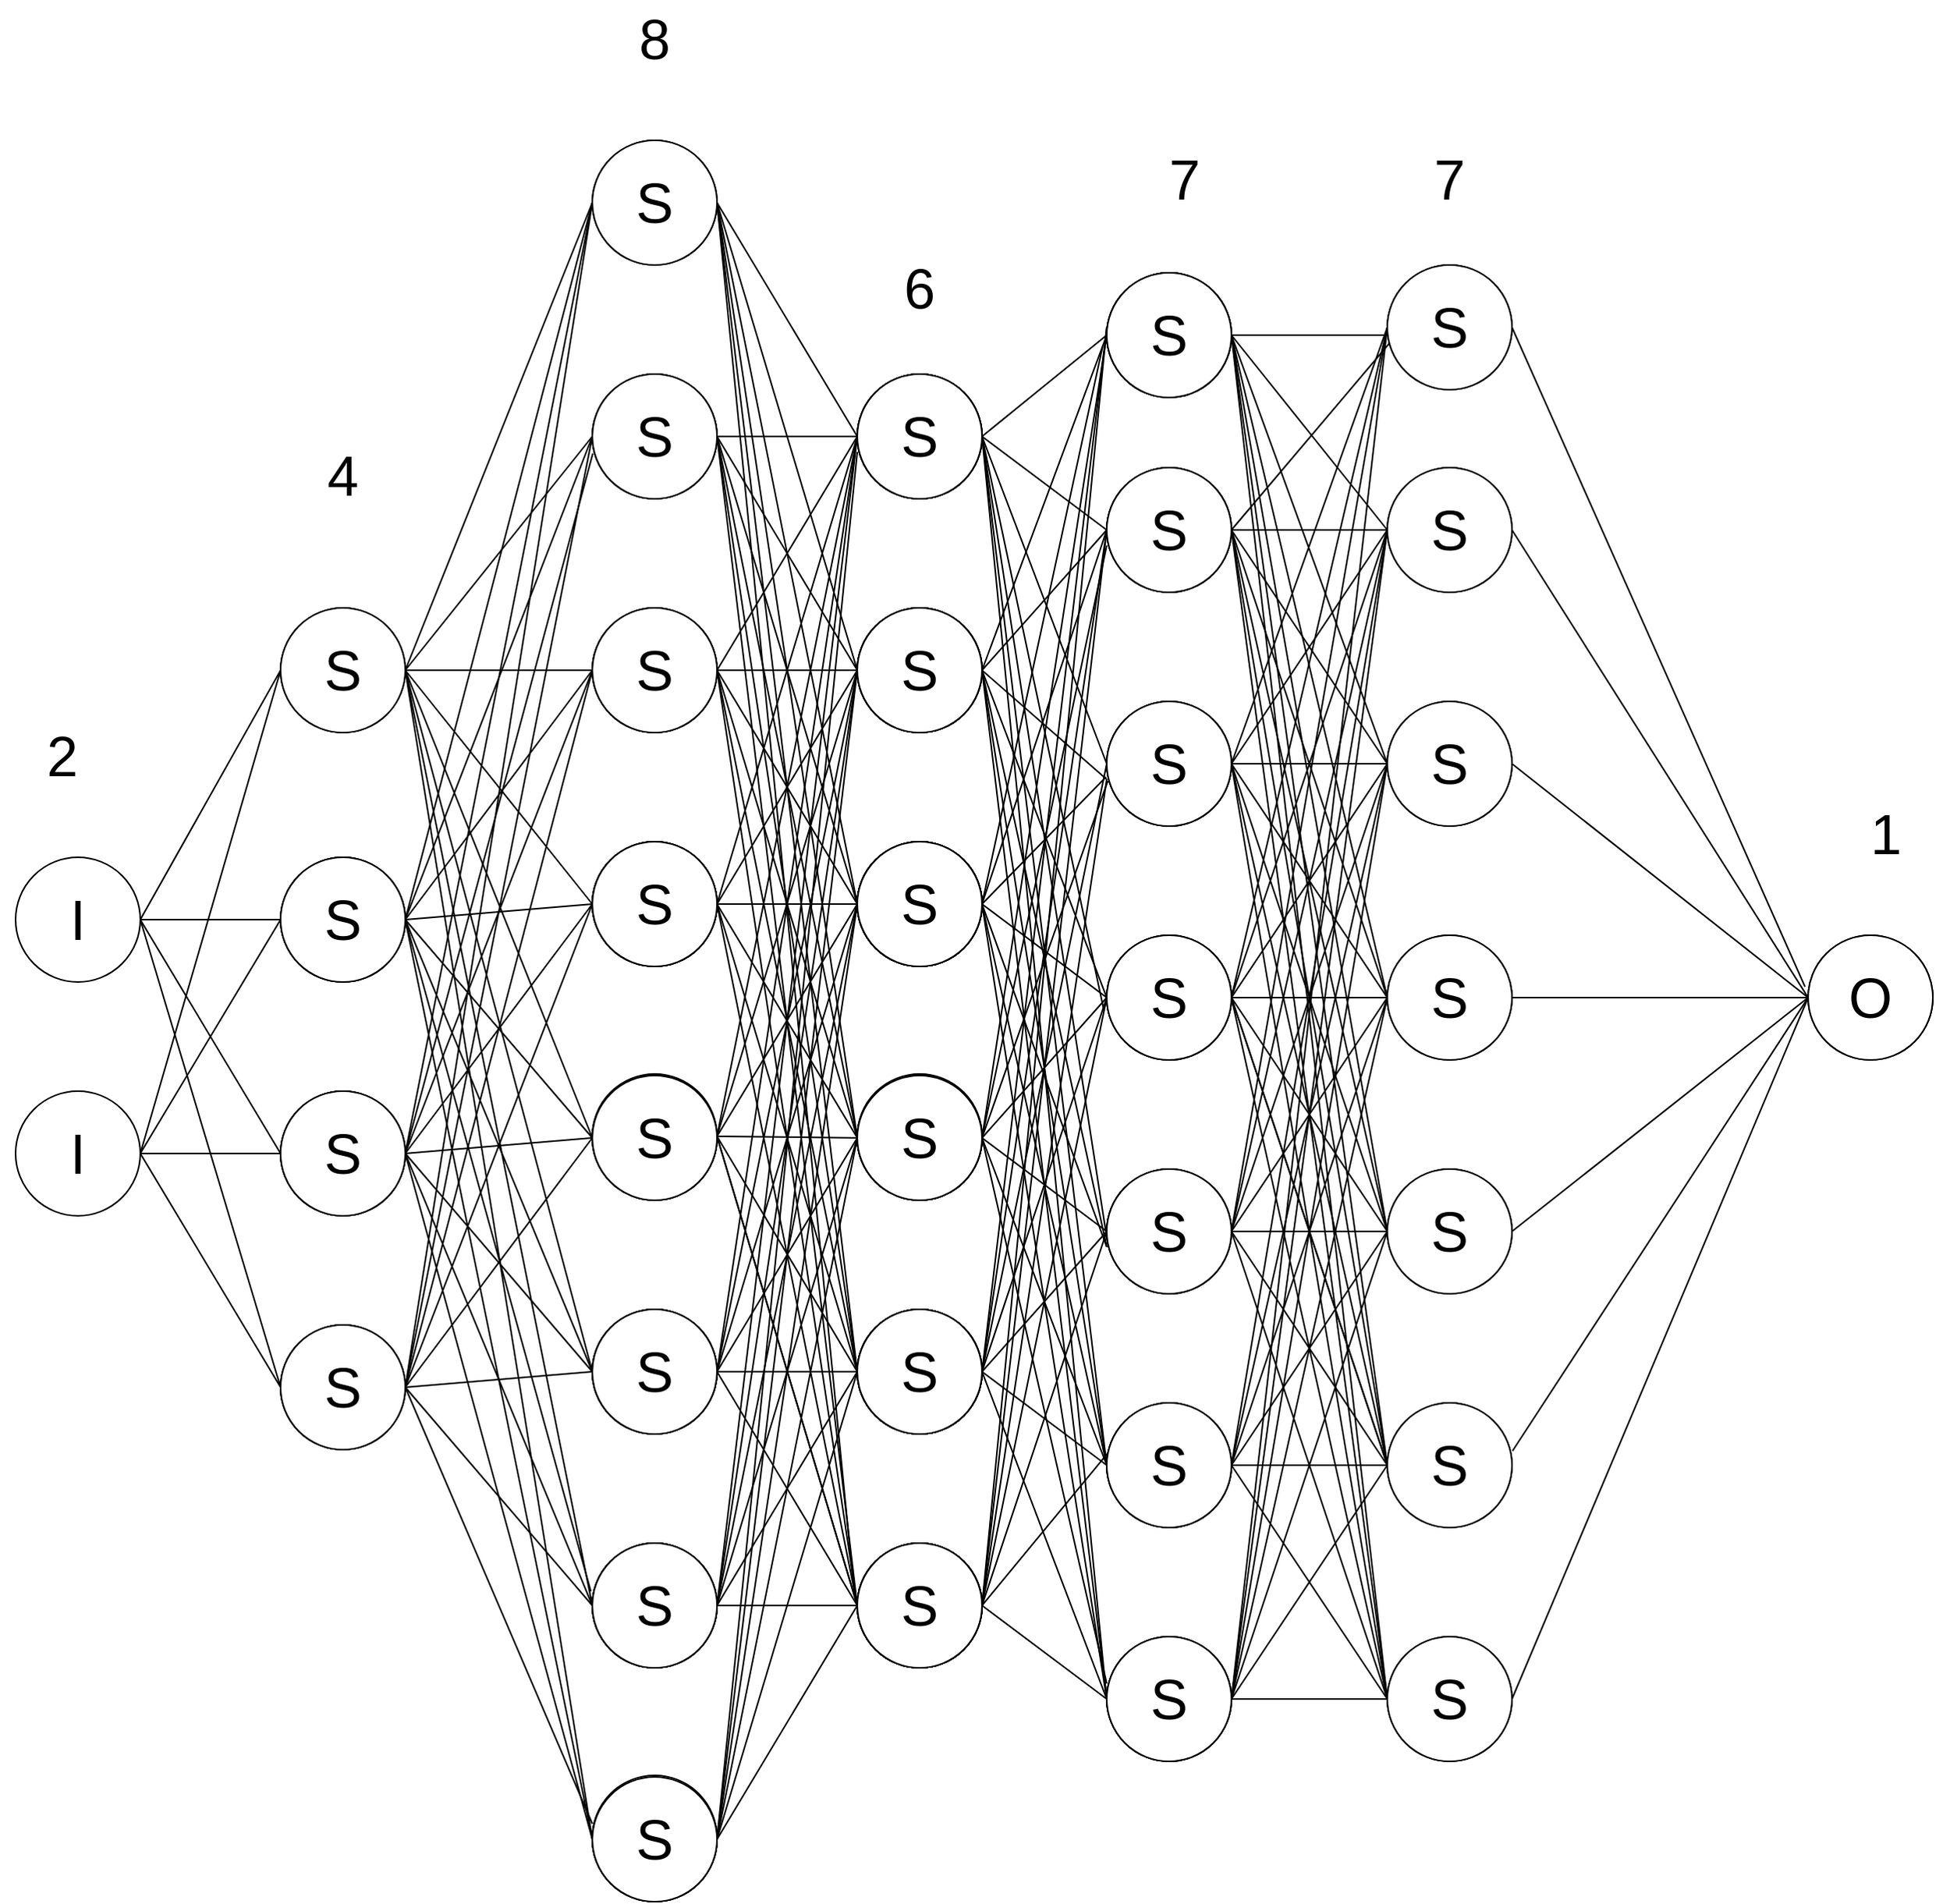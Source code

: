 <mxfile version="16.0.0" type="device"><diagram id="jSrUbKivBeAVySOl2Cwv" name="Page-1"><mxGraphModel dx="2557" dy="2269" grid="1" gridSize="10" guides="1" tooltips="1" connect="1" arrows="1" fold="1" page="1" pageScale="1" pageWidth="827" pageHeight="1169" math="0" shadow="0"><root><mxCell id="0"/><mxCell id="1" parent="0"/><mxCell id="xLKrODQeAiTf6QsgBvCe-1" value="&lt;font style=&quot;font-size: 36px&quot;&gt;I&lt;/font&gt;" style="ellipse;whiteSpace=wrap;html=1;aspect=fixed;" vertex="1" parent="1"><mxGeometry x="20" y="190" width="80" height="80" as="geometry"/></mxCell><mxCell id="xLKrODQeAiTf6QsgBvCe-2" value="&lt;font style=&quot;font-size: 36px&quot;&gt;I&lt;/font&gt;" style="ellipse;whiteSpace=wrap;html=1;aspect=fixed;" vertex="1" parent="1"><mxGeometry x="20" y="340" width="80" height="80" as="geometry"/></mxCell><mxCell id="xLKrODQeAiTf6QsgBvCe-3" value="" style="ellipse;whiteSpace=wrap;html=1;aspect=fixed;" vertex="1" parent="1"><mxGeometry x="190" y="30" width="80" height="80" as="geometry"/></mxCell><mxCell id="xLKrODQeAiTf6QsgBvCe-4" value="" style="ellipse;whiteSpace=wrap;html=1;aspect=fixed;" vertex="1" parent="1"><mxGeometry x="190" y="190" width="80" height="80" as="geometry"/></mxCell><mxCell id="xLKrODQeAiTf6QsgBvCe-5" value="" style="ellipse;whiteSpace=wrap;html=1;aspect=fixed;" vertex="1" parent="1"><mxGeometry x="190" y="340" width="80" height="80" as="geometry"/></mxCell><mxCell id="xLKrODQeAiTf6QsgBvCe-6" value="" style="ellipse;whiteSpace=wrap;html=1;aspect=fixed;" vertex="1" parent="1"><mxGeometry x="190" y="490" width="80" height="80" as="geometry"/></mxCell><mxCell id="xLKrODQeAiTf6QsgBvCe-7" value="" style="ellipse;whiteSpace=wrap;html=1;aspect=fixed;" vertex="1" parent="1"><mxGeometry x="390" y="-270" width="80" height="80" as="geometry"/></mxCell><mxCell id="xLKrODQeAiTf6QsgBvCe-8" value="" style="ellipse;whiteSpace=wrap;html=1;aspect=fixed;" vertex="1" parent="1"><mxGeometry x="390" y="-120" width="80" height="80" as="geometry"/></mxCell><mxCell id="xLKrODQeAiTf6QsgBvCe-9" value="" style="ellipse;whiteSpace=wrap;html=1;aspect=fixed;" vertex="1" parent="1"><mxGeometry x="390" y="30" width="80" height="80" as="geometry"/></mxCell><mxCell id="xLKrODQeAiTf6QsgBvCe-10" value="" style="ellipse;whiteSpace=wrap;html=1;aspect=fixed;" vertex="1" parent="1"><mxGeometry x="390" y="180" width="80" height="80" as="geometry"/></mxCell><mxCell id="xLKrODQeAiTf6QsgBvCe-11" value="" style="ellipse;whiteSpace=wrap;html=1;aspect=fixed;" vertex="1" parent="1"><mxGeometry x="390" y="330" width="80" height="80" as="geometry"/></mxCell><mxCell id="xLKrODQeAiTf6QsgBvCe-12" value="" style="ellipse;whiteSpace=wrap;html=1;aspect=fixed;" vertex="1" parent="1"><mxGeometry x="390" y="480" width="80" height="80" as="geometry"/></mxCell><mxCell id="xLKrODQeAiTf6QsgBvCe-13" value="" style="ellipse;whiteSpace=wrap;html=1;aspect=fixed;" vertex="1" parent="1"><mxGeometry x="390" y="630" width="80" height="80" as="geometry"/></mxCell><mxCell id="xLKrODQeAiTf6QsgBvCe-14" value="" style="ellipse;whiteSpace=wrap;html=1;aspect=fixed;" vertex="1" parent="1"><mxGeometry x="390" y="780" width="80" height="80" as="geometry"/></mxCell><mxCell id="xLKrODQeAiTf6QsgBvCe-15" value="" style="ellipse;whiteSpace=wrap;html=1;aspect=fixed;" vertex="1" parent="1"><mxGeometry x="560" y="-120" width="80" height="80" as="geometry"/></mxCell><mxCell id="xLKrODQeAiTf6QsgBvCe-16" value="" style="ellipse;whiteSpace=wrap;html=1;aspect=fixed;" vertex="1" parent="1"><mxGeometry x="560" y="30" width="80" height="80" as="geometry"/></mxCell><mxCell id="xLKrODQeAiTf6QsgBvCe-17" value="" style="ellipse;whiteSpace=wrap;html=1;aspect=fixed;" vertex="1" parent="1"><mxGeometry x="560" y="180" width="80" height="80" as="geometry"/></mxCell><mxCell id="xLKrODQeAiTf6QsgBvCe-18" value="" style="ellipse;whiteSpace=wrap;html=1;aspect=fixed;" vertex="1" parent="1"><mxGeometry x="560" y="330" width="80" height="80" as="geometry"/></mxCell><mxCell id="xLKrODQeAiTf6QsgBvCe-19" value="" style="ellipse;whiteSpace=wrap;html=1;aspect=fixed;" vertex="1" parent="1"><mxGeometry x="560" y="480" width="80" height="80" as="geometry"/></mxCell><mxCell id="xLKrODQeAiTf6QsgBvCe-20" value="" style="ellipse;whiteSpace=wrap;html=1;aspect=fixed;" vertex="1" parent="1"><mxGeometry x="560" y="630" width="80" height="80" as="geometry"/></mxCell><mxCell id="xLKrODQeAiTf6QsgBvCe-21" value="" style="ellipse;whiteSpace=wrap;html=1;aspect=fixed;" vertex="1" parent="1"><mxGeometry x="720" y="-60" width="80" height="80" as="geometry"/></mxCell><mxCell id="xLKrODQeAiTf6QsgBvCe-22" value="" style="ellipse;whiteSpace=wrap;html=1;aspect=fixed;" vertex="1" parent="1"><mxGeometry x="720" y="90" width="80" height="80" as="geometry"/></mxCell><mxCell id="xLKrODQeAiTf6QsgBvCe-23" value="" style="ellipse;whiteSpace=wrap;html=1;aspect=fixed;" vertex="1" parent="1"><mxGeometry x="720" y="240" width="80" height="80" as="geometry"/></mxCell><mxCell id="xLKrODQeAiTf6QsgBvCe-24" value="" style="ellipse;whiteSpace=wrap;html=1;aspect=fixed;" vertex="1" parent="1"><mxGeometry x="720" y="390" width="80" height="80" as="geometry"/></mxCell><mxCell id="xLKrODQeAiTf6QsgBvCe-25" value="" style="ellipse;whiteSpace=wrap;html=1;aspect=fixed;" vertex="1" parent="1"><mxGeometry x="720" y="540" width="80" height="80" as="geometry"/></mxCell><mxCell id="xLKrODQeAiTf6QsgBvCe-26" value="" style="ellipse;whiteSpace=wrap;html=1;aspect=fixed;" vertex="1" parent="1"><mxGeometry x="720" y="690" width="80" height="80" as="geometry"/></mxCell><mxCell id="xLKrODQeAiTf6QsgBvCe-27" value="" style="ellipse;whiteSpace=wrap;html=1;aspect=fixed;" vertex="1" parent="1"><mxGeometry x="720" y="-180" width="70" height="70" as="geometry"/></mxCell><mxCell id="xLKrODQeAiTf6QsgBvCe-28" value="" style="ellipse;whiteSpace=wrap;html=1;aspect=fixed;" vertex="1" parent="1"><mxGeometry x="900" y="-60" width="80" height="80" as="geometry"/></mxCell><mxCell id="xLKrODQeAiTf6QsgBvCe-29" value="" style="ellipse;whiteSpace=wrap;html=1;aspect=fixed;" vertex="1" parent="1"><mxGeometry x="900" y="90" width="80" height="80" as="geometry"/></mxCell><mxCell id="xLKrODQeAiTf6QsgBvCe-30" value="" style="ellipse;whiteSpace=wrap;html=1;aspect=fixed;" vertex="1" parent="1"><mxGeometry x="900" y="240" width="80" height="80" as="geometry"/></mxCell><mxCell id="xLKrODQeAiTf6QsgBvCe-31" value="" style="ellipse;whiteSpace=wrap;html=1;aspect=fixed;" vertex="1" parent="1"><mxGeometry x="900" y="390" width="80" height="80" as="geometry"/></mxCell><mxCell id="xLKrODQeAiTf6QsgBvCe-32" value="" style="ellipse;whiteSpace=wrap;html=1;aspect=fixed;" vertex="1" parent="1"><mxGeometry x="900" y="540" width="80" height="80" as="geometry"/></mxCell><mxCell id="xLKrODQeAiTf6QsgBvCe-33" value="" style="ellipse;whiteSpace=wrap;html=1;aspect=fixed;" vertex="1" parent="1"><mxGeometry x="900" y="690" width="80" height="80" as="geometry"/></mxCell><mxCell id="xLKrODQeAiTf6QsgBvCe-34" value="" style="ellipse;whiteSpace=wrap;html=1;aspect=fixed;" vertex="1" parent="1"><mxGeometry x="900" y="-190" width="80" height="80" as="geometry"/></mxCell><mxCell id="xLKrODQeAiTf6QsgBvCe-35" value="" style="ellipse;whiteSpace=wrap;html=1;aspect=fixed;" vertex="1" parent="1"><mxGeometry x="1170" y="240" width="80" height="80" as="geometry"/></mxCell><mxCell id="xLKrODQeAiTf6QsgBvCe-36" value="" style="endArrow=none;html=1;rounded=0;exitX=1;exitY=0.5;exitDx=0;exitDy=0;entryX=0;entryY=0.5;entryDx=0;entryDy=0;" edge="1" parent="1" source="xLKrODQeAiTf6QsgBvCe-1" target="xLKrODQeAiTf6QsgBvCe-3"><mxGeometry width="50" height="50" relative="1" as="geometry"><mxPoint x="-350" y="60" as="sourcePoint"/><mxPoint x="-300" y="10" as="targetPoint"/></mxGeometry></mxCell><mxCell id="xLKrODQeAiTf6QsgBvCe-37" value="" style="endArrow=none;html=1;rounded=0;exitX=1;exitY=0.5;exitDx=0;exitDy=0;entryX=0;entryY=0.5;entryDx=0;entryDy=0;" edge="1" parent="1" source="xLKrODQeAiTf6QsgBvCe-1" target="xLKrODQeAiTf6QsgBvCe-4"><mxGeometry width="50" height="50" relative="1" as="geometry"><mxPoint x="110" y="240" as="sourcePoint"/><mxPoint x="200" y="90" as="targetPoint"/></mxGeometry></mxCell><mxCell id="xLKrODQeAiTf6QsgBvCe-38" value="" style="endArrow=none;html=1;rounded=0;exitX=1;exitY=0.5;exitDx=0;exitDy=0;entryX=0;entryY=0.5;entryDx=0;entryDy=0;" edge="1" parent="1" source="xLKrODQeAiTf6QsgBvCe-1" target="xLKrODQeAiTf6QsgBvCe-5"><mxGeometry width="50" height="50" relative="1" as="geometry"><mxPoint x="110" y="240" as="sourcePoint"/><mxPoint x="200" y="240" as="targetPoint"/></mxGeometry></mxCell><mxCell id="xLKrODQeAiTf6QsgBvCe-39" value="" style="endArrow=none;html=1;rounded=0;exitX=1;exitY=0.5;exitDx=0;exitDy=0;entryX=0;entryY=0.5;entryDx=0;entryDy=0;" edge="1" parent="1" source="xLKrODQeAiTf6QsgBvCe-1" target="xLKrODQeAiTf6QsgBvCe-6"><mxGeometry width="50" height="50" relative="1" as="geometry"><mxPoint x="120" y="250" as="sourcePoint"/><mxPoint x="210" y="250" as="targetPoint"/></mxGeometry></mxCell><mxCell id="xLKrODQeAiTf6QsgBvCe-40" value="" style="endArrow=none;html=1;rounded=0;exitX=1;exitY=0.5;exitDx=0;exitDy=0;entryX=0;entryY=0.5;entryDx=0;entryDy=0;" edge="1" parent="1" source="xLKrODQeAiTf6QsgBvCe-2" target="xLKrODQeAiTf6QsgBvCe-3"><mxGeometry width="50" height="50" relative="1" as="geometry"><mxPoint x="-310" y="270" as="sourcePoint"/><mxPoint x="-220" y="270" as="targetPoint"/></mxGeometry></mxCell><mxCell id="xLKrODQeAiTf6QsgBvCe-41" value="" style="endArrow=none;html=1;rounded=0;exitX=1;exitY=0.5;exitDx=0;exitDy=0;entryX=0;entryY=0.5;entryDx=0;entryDy=0;" edge="1" parent="1" source="xLKrODQeAiTf6QsgBvCe-2" target="xLKrODQeAiTf6QsgBvCe-4"><mxGeometry width="50" height="50" relative="1" as="geometry"><mxPoint x="110" y="390" as="sourcePoint"/><mxPoint x="200" y="90" as="targetPoint"/></mxGeometry></mxCell><mxCell id="xLKrODQeAiTf6QsgBvCe-42" value="" style="endArrow=none;html=1;rounded=0;entryX=0;entryY=0.5;entryDx=0;entryDy=0;" edge="1" parent="1" target="xLKrODQeAiTf6QsgBvCe-5"><mxGeometry width="50" height="50" relative="1" as="geometry"><mxPoint x="100" y="380" as="sourcePoint"/><mxPoint x="200" y="240" as="targetPoint"/></mxGeometry></mxCell><mxCell id="xLKrODQeAiTf6QsgBvCe-43" value="" style="endArrow=none;html=1;rounded=0;entryX=0;entryY=0.5;entryDx=0;entryDy=0;exitX=1;exitY=0.5;exitDx=0;exitDy=0;" edge="1" parent="1" source="xLKrODQeAiTf6QsgBvCe-2" target="xLKrODQeAiTf6QsgBvCe-6"><mxGeometry width="50" height="50" relative="1" as="geometry"><mxPoint x="110" y="390" as="sourcePoint"/><mxPoint x="200" y="390" as="targetPoint"/></mxGeometry></mxCell><mxCell id="xLKrODQeAiTf6QsgBvCe-44" value="" style="endArrow=none;html=1;rounded=0;entryX=1;entryY=0.5;entryDx=0;entryDy=0;exitX=0;exitY=0.5;exitDx=0;exitDy=0;" edge="1" parent="1" source="xLKrODQeAiTf6QsgBvCe-7" target="xLKrODQeAiTf6QsgBvCe-3"><mxGeometry width="50" height="50" relative="1" as="geometry"><mxPoint x="140" y="390" as="sourcePoint"/><mxPoint x="230" y="390" as="targetPoint"/></mxGeometry></mxCell><mxCell id="xLKrODQeAiTf6QsgBvCe-45" value="" style="endArrow=none;html=1;rounded=0;exitX=0;exitY=0.5;exitDx=0;exitDy=0;entryX=1;entryY=0.5;entryDx=0;entryDy=0;" edge="1" parent="1" source="xLKrODQeAiTf6QsgBvCe-8" target="xLKrODQeAiTf6QsgBvCe-3"><mxGeometry width="50" height="50" relative="1" as="geometry"><mxPoint x="400" y="-220" as="sourcePoint"/><mxPoint x="290" y="70" as="targetPoint"/></mxGeometry></mxCell><mxCell id="xLKrODQeAiTf6QsgBvCe-46" value="" style="endArrow=none;html=1;rounded=0;entryX=1;entryY=0.5;entryDx=0;entryDy=0;exitX=0;exitY=0.5;exitDx=0;exitDy=0;" edge="1" parent="1" source="xLKrODQeAiTf6QsgBvCe-9" target="xLKrODQeAiTf6QsgBvCe-3"><mxGeometry width="50" height="50" relative="1" as="geometry"><mxPoint x="410" y="-210" as="sourcePoint"/><mxPoint x="310" y="90" as="targetPoint"/></mxGeometry></mxCell><mxCell id="xLKrODQeAiTf6QsgBvCe-47" value="" style="endArrow=none;html=1;rounded=0;entryX=1;entryY=0.5;entryDx=0;entryDy=0;exitX=0;exitY=0.5;exitDx=0;exitDy=0;" edge="1" parent="1" source="xLKrODQeAiTf6QsgBvCe-10" target="xLKrODQeAiTf6QsgBvCe-3"><mxGeometry width="50" height="50" relative="1" as="geometry"><mxPoint x="420" y="-200" as="sourcePoint"/><mxPoint x="320" y="100" as="targetPoint"/></mxGeometry></mxCell><mxCell id="xLKrODQeAiTf6QsgBvCe-48" value="" style="endArrow=none;html=1;rounded=0;entryX=1;entryY=0.5;entryDx=0;entryDy=0;exitX=0;exitY=0.5;exitDx=0;exitDy=0;" edge="1" parent="1" source="xLKrODQeAiTf6QsgBvCe-11" target="xLKrODQeAiTf6QsgBvCe-3"><mxGeometry width="50" height="50" relative="1" as="geometry"><mxPoint x="400" y="230" as="sourcePoint"/><mxPoint x="300" y="80" as="targetPoint"/></mxGeometry></mxCell><mxCell id="xLKrODQeAiTf6QsgBvCe-49" value="" style="endArrow=none;html=1;rounded=0;entryX=1;entryY=0.5;entryDx=0;entryDy=0;exitX=0;exitY=0.5;exitDx=0;exitDy=0;" edge="1" parent="1" source="xLKrODQeAiTf6QsgBvCe-12" target="xLKrODQeAiTf6QsgBvCe-3"><mxGeometry width="50" height="50" relative="1" as="geometry"><mxPoint x="410" y="240" as="sourcePoint"/><mxPoint x="310" y="90" as="targetPoint"/></mxGeometry></mxCell><mxCell id="xLKrODQeAiTf6QsgBvCe-50" value="" style="endArrow=none;html=1;rounded=0;exitX=0;exitY=0.5;exitDx=0;exitDy=0;entryX=1;entryY=0.5;entryDx=0;entryDy=0;" edge="1" parent="1" source="xLKrODQeAiTf6QsgBvCe-13" target="xLKrODQeAiTf6QsgBvCe-3"><mxGeometry width="50" height="50" relative="1" as="geometry"><mxPoint x="420" y="250" as="sourcePoint"/><mxPoint x="290" y="70" as="targetPoint"/></mxGeometry></mxCell><mxCell id="xLKrODQeAiTf6QsgBvCe-51" value="" style="endArrow=none;html=1;rounded=0;entryX=1;entryY=0.5;entryDx=0;entryDy=0;exitX=0;exitY=0.5;exitDx=0;exitDy=0;" edge="1" parent="1" source="xLKrODQeAiTf6QsgBvCe-14" target="xLKrODQeAiTf6QsgBvCe-3"><mxGeometry width="50" height="50" relative="1" as="geometry"><mxPoint x="430" y="260" as="sourcePoint"/><mxPoint x="330" y="110" as="targetPoint"/></mxGeometry></mxCell><mxCell id="xLKrODQeAiTf6QsgBvCe-52" value="" style="ellipse;whiteSpace=wrap;html=1;aspect=fixed;" vertex="1" parent="1"><mxGeometry x="190" y="190" width="80" height="80" as="geometry"/></mxCell><mxCell id="xLKrODQeAiTf6QsgBvCe-53" value="" style="endArrow=none;html=1;rounded=0;entryX=1;entryY=0.5;entryDx=0;entryDy=0;exitX=0;exitY=0.5;exitDx=0;exitDy=0;" edge="1" parent="1" target="xLKrODQeAiTf6QsgBvCe-52" source="xLKrODQeAiTf6QsgBvCe-8"><mxGeometry width="50" height="50" relative="1" as="geometry"><mxPoint x="390" y="-130" as="sourcePoint"/><mxPoint x="230" y="490" as="targetPoint"/></mxGeometry></mxCell><mxCell id="xLKrODQeAiTf6QsgBvCe-54" value="" style="endArrow=none;html=1;rounded=0;exitX=0;exitY=0.5;exitDx=0;exitDy=0;entryX=1;entryY=0.5;entryDx=0;entryDy=0;" edge="1" parent="1" target="xLKrODQeAiTf6QsgBvCe-52" source="xLKrODQeAiTf6QsgBvCe-9"><mxGeometry width="50" height="50" relative="1" as="geometry"><mxPoint x="390" y="20" as="sourcePoint"/><mxPoint x="290" y="170" as="targetPoint"/></mxGeometry></mxCell><mxCell id="xLKrODQeAiTf6QsgBvCe-55" value="" style="endArrow=none;html=1;rounded=0;entryX=1;entryY=0.5;entryDx=0;entryDy=0;exitX=0;exitY=0.5;exitDx=0;exitDy=0;" edge="1" parent="1" target="xLKrODQeAiTf6QsgBvCe-52" source="xLKrODQeAiTf6QsgBvCe-10"><mxGeometry width="50" height="50" relative="1" as="geometry"><mxPoint x="390" y="170" as="sourcePoint"/><mxPoint x="310" y="190" as="targetPoint"/></mxGeometry></mxCell><mxCell id="xLKrODQeAiTf6QsgBvCe-56" value="" style="endArrow=none;html=1;rounded=0;entryX=1;entryY=0.5;entryDx=0;entryDy=0;exitX=0;exitY=0.5;exitDx=0;exitDy=0;" edge="1" parent="1" target="xLKrODQeAiTf6QsgBvCe-52" source="xLKrODQeAiTf6QsgBvCe-11"><mxGeometry width="50" height="50" relative="1" as="geometry"><mxPoint x="390" y="320" as="sourcePoint"/><mxPoint x="320" y="200" as="targetPoint"/></mxGeometry></mxCell><mxCell id="xLKrODQeAiTf6QsgBvCe-57" value="" style="endArrow=none;html=1;rounded=0;entryX=1;entryY=0.5;entryDx=0;entryDy=0;exitX=0;exitY=0.5;exitDx=0;exitDy=0;" edge="1" parent="1" target="xLKrODQeAiTf6QsgBvCe-52" source="xLKrODQeAiTf6QsgBvCe-12"><mxGeometry width="50" height="50" relative="1" as="geometry"><mxPoint x="390" y="470" as="sourcePoint"/><mxPoint x="300" y="180" as="targetPoint"/></mxGeometry></mxCell><mxCell id="xLKrODQeAiTf6QsgBvCe-58" value="" style="endArrow=none;html=1;rounded=0;entryX=1;entryY=0.5;entryDx=0;entryDy=0;exitX=-0.012;exitY=0.386;exitDx=0;exitDy=0;exitPerimeter=0;" edge="1" parent="1" target="xLKrODQeAiTf6QsgBvCe-52" source="xLKrODQeAiTf6QsgBvCe-13"><mxGeometry width="50" height="50" relative="1" as="geometry"><mxPoint x="390" y="620" as="sourcePoint"/><mxPoint x="310" y="190" as="targetPoint"/></mxGeometry></mxCell><mxCell id="xLKrODQeAiTf6QsgBvCe-59" value="" style="endArrow=none;html=1;rounded=0;entryX=1;entryY=0.5;entryDx=0;entryDy=0;" edge="1" parent="1" target="xLKrODQeAiTf6QsgBvCe-52"><mxGeometry width="50" height="50" relative="1" as="geometry"><mxPoint x="390" y="820" as="sourcePoint"/><mxPoint x="290" y="170" as="targetPoint"/></mxGeometry></mxCell><mxCell id="xLKrODQeAiTf6QsgBvCe-60" value="" style="endArrow=none;html=1;rounded=0;entryX=1;entryY=0.5;entryDx=0;entryDy=0;exitX=0;exitY=0.5;exitDx=0;exitDy=0;" edge="1" parent="1" target="xLKrODQeAiTf6QsgBvCe-52" source="xLKrODQeAiTf6QsgBvCe-7"><mxGeometry width="50" height="50" relative="1" as="geometry"><mxPoint x="390" y="920.0" as="sourcePoint"/><mxPoint x="330" y="210" as="targetPoint"/></mxGeometry></mxCell><mxCell id="xLKrODQeAiTf6QsgBvCe-61" value="" style="ellipse;whiteSpace=wrap;html=1;aspect=fixed;" vertex="1" parent="1"><mxGeometry x="190" y="340" width="80" height="80" as="geometry"/></mxCell><mxCell id="xLKrODQeAiTf6QsgBvCe-62" value="" style="endArrow=none;html=1;rounded=0;entryX=1;entryY=0.5;entryDx=0;entryDy=0;" edge="1" parent="1" target="xLKrODQeAiTf6QsgBvCe-61"><mxGeometry width="50" height="50" relative="1" as="geometry"><mxPoint x="390" y="-230" as="sourcePoint"/><mxPoint x="680" y="690" as="targetPoint"/></mxGeometry></mxCell><mxCell id="xLKrODQeAiTf6QsgBvCe-63" value="" style="endArrow=none;html=1;rounded=0;exitX=0.004;exitY=0.636;exitDx=0;exitDy=0;entryX=1;entryY=0.5;entryDx=0;entryDy=0;exitPerimeter=0;" edge="1" parent="1" target="xLKrODQeAiTf6QsgBvCe-61" source="xLKrODQeAiTf6QsgBvCe-8"><mxGeometry width="50" height="50" relative="1" as="geometry"><mxPoint x="840" y="220" as="sourcePoint"/><mxPoint x="740" y="370" as="targetPoint"/></mxGeometry></mxCell><mxCell id="xLKrODQeAiTf6QsgBvCe-64" value="" style="endArrow=none;html=1;rounded=0;entryX=1;entryY=0.5;entryDx=0;entryDy=0;exitX=0;exitY=0.5;exitDx=0;exitDy=0;" edge="1" parent="1" target="xLKrODQeAiTf6QsgBvCe-61" source="xLKrODQeAiTf6QsgBvCe-9"><mxGeometry width="50" height="50" relative="1" as="geometry"><mxPoint x="840" y="370" as="sourcePoint"/><mxPoint x="760" y="390" as="targetPoint"/></mxGeometry></mxCell><mxCell id="xLKrODQeAiTf6QsgBvCe-65" value="" style="endArrow=none;html=1;rounded=0;entryX=1;entryY=0.5;entryDx=0;entryDy=0;exitX=0;exitY=0.5;exitDx=0;exitDy=0;" edge="1" parent="1" target="xLKrODQeAiTf6QsgBvCe-61" source="xLKrODQeAiTf6QsgBvCe-10"><mxGeometry width="50" height="50" relative="1" as="geometry"><mxPoint x="840" y="520" as="sourcePoint"/><mxPoint x="770" y="400" as="targetPoint"/></mxGeometry></mxCell><mxCell id="xLKrODQeAiTf6QsgBvCe-66" value="" style="endArrow=none;html=1;rounded=0;entryX=1;entryY=0.5;entryDx=0;entryDy=0;exitX=0;exitY=0.5;exitDx=0;exitDy=0;" edge="1" parent="1" target="xLKrODQeAiTf6QsgBvCe-61" source="xLKrODQeAiTf6QsgBvCe-11"><mxGeometry width="50" height="50" relative="1" as="geometry"><mxPoint x="840" y="670" as="sourcePoint"/><mxPoint x="750" y="380" as="targetPoint"/></mxGeometry></mxCell><mxCell id="xLKrODQeAiTf6QsgBvCe-67" value="" style="endArrow=none;html=1;rounded=0;entryX=1;entryY=0.5;entryDx=0;entryDy=0;exitX=0;exitY=0.5;exitDx=0;exitDy=0;" edge="1" parent="1" target="xLKrODQeAiTf6QsgBvCe-61" source="xLKrODQeAiTf6QsgBvCe-12"><mxGeometry width="50" height="50" relative="1" as="geometry"><mxPoint x="840" y="820" as="sourcePoint"/><mxPoint x="760" y="390" as="targetPoint"/></mxGeometry></mxCell><mxCell id="xLKrODQeAiTf6QsgBvCe-68" value="" style="endArrow=none;html=1;rounded=0;exitX=0;exitY=0.5;exitDx=0;exitDy=0;entryX=1;entryY=0.5;entryDx=0;entryDy=0;" edge="1" parent="1" target="xLKrODQeAiTf6QsgBvCe-61" source="xLKrODQeAiTf6QsgBvCe-13"><mxGeometry width="50" height="50" relative="1" as="geometry"><mxPoint x="840" y="970.0" as="sourcePoint"/><mxPoint x="740" y="370" as="targetPoint"/></mxGeometry></mxCell><mxCell id="xLKrODQeAiTf6QsgBvCe-69" value="" style="endArrow=none;html=1;rounded=0;entryX=1;entryY=0.5;entryDx=0;entryDy=0;exitX=0;exitY=0.5;exitDx=0;exitDy=0;" edge="1" parent="1" target="xLKrODQeAiTf6QsgBvCe-61" source="xLKrODQeAiTf6QsgBvCe-14"><mxGeometry width="50" height="50" relative="1" as="geometry"><mxPoint x="840" y="1120.0" as="sourcePoint"/><mxPoint x="780" y="410" as="targetPoint"/></mxGeometry></mxCell><mxCell id="xLKrODQeAiTf6QsgBvCe-70" value="" style="ellipse;whiteSpace=wrap;html=1;aspect=fixed;" vertex="1" parent="1"><mxGeometry x="190" y="490" width="80" height="80" as="geometry"/></mxCell><mxCell id="xLKrODQeAiTf6QsgBvCe-71" value="" style="endArrow=none;html=1;rounded=0;entryX=1;entryY=0.5;entryDx=0;entryDy=0;exitX=0;exitY=0.5;exitDx=0;exitDy=0;" edge="1" parent="1" target="xLKrODQeAiTf6QsgBvCe-70" source="xLKrODQeAiTf6QsgBvCe-7"><mxGeometry width="50" height="50" relative="1" as="geometry"><mxPoint x="840" y="220" as="sourcePoint"/><mxPoint x="680" y="840" as="targetPoint"/></mxGeometry></mxCell><mxCell id="xLKrODQeAiTf6QsgBvCe-72" value="" style="endArrow=none;html=1;rounded=0;exitX=0;exitY=0.5;exitDx=0;exitDy=0;entryX=1;entryY=0.5;entryDx=0;entryDy=0;" edge="1" parent="1" target="xLKrODQeAiTf6QsgBvCe-70" source="xLKrODQeAiTf6QsgBvCe-8"><mxGeometry width="50" height="50" relative="1" as="geometry"><mxPoint x="840" y="370" as="sourcePoint"/><mxPoint x="740" y="520" as="targetPoint"/></mxGeometry></mxCell><mxCell id="xLKrODQeAiTf6QsgBvCe-73" value="" style="endArrow=none;html=1;rounded=0;entryX=1;entryY=0.5;entryDx=0;entryDy=0;exitX=0;exitY=0.5;exitDx=0;exitDy=0;" edge="1" parent="1" target="xLKrODQeAiTf6QsgBvCe-70" source="xLKrODQeAiTf6QsgBvCe-9"><mxGeometry width="50" height="50" relative="1" as="geometry"><mxPoint x="840" y="520" as="sourcePoint"/><mxPoint x="760" y="540" as="targetPoint"/></mxGeometry></mxCell><mxCell id="xLKrODQeAiTf6QsgBvCe-74" value="" style="endArrow=none;html=1;rounded=0;entryX=1;entryY=0.5;entryDx=0;entryDy=0;exitX=0;exitY=0.5;exitDx=0;exitDy=0;" edge="1" parent="1" target="xLKrODQeAiTf6QsgBvCe-70" source="xLKrODQeAiTf6QsgBvCe-10"><mxGeometry width="50" height="50" relative="1" as="geometry"><mxPoint x="840" y="670" as="sourcePoint"/><mxPoint x="770" y="550" as="targetPoint"/></mxGeometry></mxCell><mxCell id="xLKrODQeAiTf6QsgBvCe-75" value="" style="endArrow=none;html=1;rounded=0;entryX=1;entryY=0.5;entryDx=0;entryDy=0;exitX=0;exitY=0.5;exitDx=0;exitDy=0;" edge="1" parent="1" target="xLKrODQeAiTf6QsgBvCe-70" source="xLKrODQeAiTf6QsgBvCe-11"><mxGeometry width="50" height="50" relative="1" as="geometry"><mxPoint x="840" y="820" as="sourcePoint"/><mxPoint x="750" y="530" as="targetPoint"/></mxGeometry></mxCell><mxCell id="xLKrODQeAiTf6QsgBvCe-76" value="" style="endArrow=none;html=1;rounded=0;entryX=1;entryY=0.5;entryDx=0;entryDy=0;exitX=0;exitY=0.5;exitDx=0;exitDy=0;" edge="1" parent="1" target="xLKrODQeAiTf6QsgBvCe-70" source="xLKrODQeAiTf6QsgBvCe-12"><mxGeometry width="50" height="50" relative="1" as="geometry"><mxPoint x="840" y="970" as="sourcePoint"/><mxPoint x="760" y="540" as="targetPoint"/></mxGeometry></mxCell><mxCell id="xLKrODQeAiTf6QsgBvCe-77" value="" style="endArrow=none;html=1;rounded=0;exitX=0;exitY=0.5;exitDx=0;exitDy=0;entryX=1;entryY=0.5;entryDx=0;entryDy=0;" edge="1" parent="1" target="xLKrODQeAiTf6QsgBvCe-70" source="xLKrODQeAiTf6QsgBvCe-13"><mxGeometry width="50" height="50" relative="1" as="geometry"><mxPoint x="840" y="1120.0" as="sourcePoint"/><mxPoint x="740" y="520" as="targetPoint"/></mxGeometry></mxCell><mxCell id="xLKrODQeAiTf6QsgBvCe-78" value="" style="endArrow=none;html=1;rounded=0;entryX=1;entryY=0.5;entryDx=0;entryDy=0;" edge="1" parent="1" target="xLKrODQeAiTf6QsgBvCe-70"><mxGeometry width="50" height="50" relative="1" as="geometry"><mxPoint x="390" y="810" as="sourcePoint"/><mxPoint x="780" y="560" as="targetPoint"/></mxGeometry></mxCell><mxCell id="xLKrODQeAiTf6QsgBvCe-79" value="&lt;font style=&quot;font-size: 36px&quot;&gt;S&lt;/font&gt;" style="ellipse;whiteSpace=wrap;html=1;aspect=fixed;" vertex="1" parent="1"><mxGeometry x="390" y="-270" width="80" height="80" as="geometry"/></mxCell><mxCell id="xLKrODQeAiTf6QsgBvCe-82" value="" style="endArrow=none;html=1;rounded=0;entryX=1;entryY=0.5;entryDx=0;entryDy=0;exitX=0;exitY=0.5;exitDx=0;exitDy=0;" edge="1" parent="1" target="xLKrODQeAiTf6QsgBvCe-79" source="xLKrODQeAiTf6QsgBvCe-15"><mxGeometry width="50" height="50" relative="1" as="geometry"><mxPoint x="1040" y="-240" as="sourcePoint"/><mxPoint x="960" y="-220" as="targetPoint"/></mxGeometry></mxCell><mxCell id="xLKrODQeAiTf6QsgBvCe-83" value="" style="endArrow=none;html=1;rounded=0;entryX=1;entryY=0.5;entryDx=0;entryDy=0;exitX=0;exitY=0.5;exitDx=0;exitDy=0;" edge="1" parent="1" target="xLKrODQeAiTf6QsgBvCe-79" source="xLKrODQeAiTf6QsgBvCe-16"><mxGeometry width="50" height="50" relative="1" as="geometry"><mxPoint x="1040" y="-90" as="sourcePoint"/><mxPoint x="970" y="-210" as="targetPoint"/></mxGeometry></mxCell><mxCell id="xLKrODQeAiTf6QsgBvCe-84" value="" style="endArrow=none;html=1;rounded=0;entryX=1;entryY=0.5;entryDx=0;entryDy=0;exitX=0;exitY=0.5;exitDx=0;exitDy=0;" edge="1" parent="1" target="xLKrODQeAiTf6QsgBvCe-79" source="xLKrODQeAiTf6QsgBvCe-17"><mxGeometry width="50" height="50" relative="1" as="geometry"><mxPoint x="1040" y="60" as="sourcePoint"/><mxPoint x="950" y="-230" as="targetPoint"/></mxGeometry></mxCell><mxCell id="xLKrODQeAiTf6QsgBvCe-85" value="" style="endArrow=none;html=1;rounded=0;entryX=1;entryY=0.5;entryDx=0;entryDy=0;exitX=0;exitY=0.5;exitDx=0;exitDy=0;" edge="1" parent="1" target="xLKrODQeAiTf6QsgBvCe-79" source="xLKrODQeAiTf6QsgBvCe-18"><mxGeometry width="50" height="50" relative="1" as="geometry"><mxPoint x="1040" y="210" as="sourcePoint"/><mxPoint x="960" y="-220" as="targetPoint"/></mxGeometry></mxCell><mxCell id="xLKrODQeAiTf6QsgBvCe-86" value="" style="endArrow=none;html=1;rounded=0;exitX=0;exitY=0.5;exitDx=0;exitDy=0;entryX=1;entryY=0.5;entryDx=0;entryDy=0;" edge="1" parent="1" target="xLKrODQeAiTf6QsgBvCe-79" source="xLKrODQeAiTf6QsgBvCe-19"><mxGeometry width="50" height="50" relative="1" as="geometry"><mxPoint x="1040" y="360.0" as="sourcePoint"/><mxPoint x="940" y="-240" as="targetPoint"/></mxGeometry></mxCell><mxCell id="xLKrODQeAiTf6QsgBvCe-87" value="" style="endArrow=none;html=1;rounded=0;entryX=1;entryY=0.5;entryDx=0;entryDy=0;exitX=-0.032;exitY=0.314;exitDx=0;exitDy=0;exitPerimeter=0;" edge="1" parent="1" target="xLKrODQeAiTf6QsgBvCe-79" source="xLKrODQeAiTf6QsgBvCe-20"><mxGeometry width="50" height="50" relative="1" as="geometry"><mxPoint x="1040" y="510.0" as="sourcePoint"/><mxPoint x="980" y="-200" as="targetPoint"/></mxGeometry></mxCell><mxCell id="xLKrODQeAiTf6QsgBvCe-88" value="" style="ellipse;whiteSpace=wrap;html=1;aspect=fixed;" vertex="1" parent="1"><mxGeometry x="390" y="-120" width="80" height="80" as="geometry"/></mxCell><mxCell id="xLKrODQeAiTf6QsgBvCe-89" value="" style="endArrow=none;html=1;rounded=0;entryX=1;entryY=0.5;entryDx=0;entryDy=0;" edge="1" parent="1" target="xLKrODQeAiTf6QsgBvCe-88"><mxGeometry width="50" height="50" relative="1" as="geometry"><mxPoint x="560" y="-80" as="sourcePoint"/><mxPoint x="880" y="230" as="targetPoint"/></mxGeometry></mxCell><mxCell id="xLKrODQeAiTf6QsgBvCe-90" value="" style="endArrow=none;html=1;rounded=0;entryX=1;entryY=0.5;entryDx=0;entryDy=0;" edge="1" parent="1" target="xLKrODQeAiTf6QsgBvCe-88"><mxGeometry width="50" height="50" relative="1" as="geometry"><mxPoint x="560" y="70" as="sourcePoint"/><mxPoint x="940" y="-90" as="targetPoint"/></mxGeometry></mxCell><mxCell id="xLKrODQeAiTf6QsgBvCe-91" value="" style="endArrow=none;html=1;rounded=0;entryX=1;entryY=0.5;entryDx=0;entryDy=0;exitX=0;exitY=0.5;exitDx=0;exitDy=0;" edge="1" parent="1" target="xLKrODQeAiTf6QsgBvCe-88" source="xLKrODQeAiTf6QsgBvCe-17"><mxGeometry width="50" height="50" relative="1" as="geometry"><mxPoint x="1040" y="-90" as="sourcePoint"/><mxPoint x="960" y="-70" as="targetPoint"/></mxGeometry></mxCell><mxCell id="xLKrODQeAiTf6QsgBvCe-92" value="" style="endArrow=none;html=1;rounded=0;entryX=1;entryY=0.5;entryDx=0;entryDy=0;" edge="1" parent="1" target="xLKrODQeAiTf6QsgBvCe-88"><mxGeometry width="50" height="50" relative="1" as="geometry"><mxPoint x="560" y="370" as="sourcePoint"/><mxPoint x="970" y="-60" as="targetPoint"/></mxGeometry></mxCell><mxCell id="xLKrODQeAiTf6QsgBvCe-93" value="" style="endArrow=none;html=1;rounded=0;entryX=1;entryY=0.5;entryDx=0;entryDy=0;exitX=0;exitY=0.5;exitDx=0;exitDy=0;" edge="1" parent="1" target="xLKrODQeAiTf6QsgBvCe-88" source="xLKrODQeAiTf6QsgBvCe-19"><mxGeometry width="50" height="50" relative="1" as="geometry"><mxPoint x="1040" y="210" as="sourcePoint"/><mxPoint x="950" y="-80" as="targetPoint"/></mxGeometry></mxCell><mxCell id="xLKrODQeAiTf6QsgBvCe-94" value="" style="endArrow=none;html=1;rounded=0;entryX=1;entryY=0.5;entryDx=0;entryDy=0;exitX=0;exitY=0.5;exitDx=0;exitDy=0;" edge="1" parent="1" target="xLKrODQeAiTf6QsgBvCe-88" source="xLKrODQeAiTf6QsgBvCe-20"><mxGeometry width="50" height="50" relative="1" as="geometry"><mxPoint x="1040" y="360" as="sourcePoint"/><mxPoint x="960" y="-70" as="targetPoint"/></mxGeometry></mxCell><mxCell id="xLKrODQeAiTf6QsgBvCe-97" value="" style="ellipse;whiteSpace=wrap;html=1;aspect=fixed;" vertex="1" parent="1"><mxGeometry x="390" y="30" width="80" height="80" as="geometry"/></mxCell><mxCell id="xLKrODQeAiTf6QsgBvCe-98" value="" style="endArrow=none;html=1;rounded=0;entryX=1;entryY=0.5;entryDx=0;entryDy=0;" edge="1" parent="1" target="xLKrODQeAiTf6QsgBvCe-97"><mxGeometry width="50" height="50" relative="1" as="geometry"><mxPoint x="560" y="70" as="sourcePoint"/><mxPoint x="880" y="380" as="targetPoint"/></mxGeometry></mxCell><mxCell id="xLKrODQeAiTf6QsgBvCe-99" value="" style="endArrow=none;html=1;rounded=0;exitX=0;exitY=0.5;exitDx=0;exitDy=0;entryX=1;entryY=0.5;entryDx=0;entryDy=0;" edge="1" parent="1" target="xLKrODQeAiTf6QsgBvCe-97" source="xLKrODQeAiTf6QsgBvCe-15"><mxGeometry width="50" height="50" relative="1" as="geometry"><mxPoint x="1040" y="-90" as="sourcePoint"/><mxPoint x="940" y="60" as="targetPoint"/></mxGeometry></mxCell><mxCell id="xLKrODQeAiTf6QsgBvCe-100" value="" style="endArrow=none;html=1;rounded=0;entryX=1;entryY=0.5;entryDx=0;entryDy=0;" edge="1" parent="1" target="xLKrODQeAiTf6QsgBvCe-97"><mxGeometry width="50" height="50" relative="1" as="geometry"><mxPoint x="560" y="220" as="sourcePoint"/><mxPoint x="960" y="80" as="targetPoint"/></mxGeometry></mxCell><mxCell id="xLKrODQeAiTf6QsgBvCe-101" value="" style="endArrow=none;html=1;rounded=0;entryX=1;entryY=0.5;entryDx=0;entryDy=0;exitX=0;exitY=0.5;exitDx=0;exitDy=0;" edge="1" parent="1" target="xLKrODQeAiTf6QsgBvCe-97" source="xLKrODQeAiTf6QsgBvCe-18"><mxGeometry width="50" height="50" relative="1" as="geometry"><mxPoint x="1040" y="210" as="sourcePoint"/><mxPoint x="970" y="90" as="targetPoint"/></mxGeometry></mxCell><mxCell id="xLKrODQeAiTf6QsgBvCe-102" value="" style="endArrow=none;html=1;rounded=0;entryX=1;entryY=0.5;entryDx=0;entryDy=0;exitX=0;exitY=0.5;exitDx=0;exitDy=0;" edge="1" parent="1" target="xLKrODQeAiTf6QsgBvCe-97" source="xLKrODQeAiTf6QsgBvCe-19"><mxGeometry width="50" height="50" relative="1" as="geometry"><mxPoint x="1040" y="360" as="sourcePoint"/><mxPoint x="950" y="70" as="targetPoint"/></mxGeometry></mxCell><mxCell id="xLKrODQeAiTf6QsgBvCe-103" value="" style="endArrow=none;html=1;rounded=0;entryX=1;entryY=0.5;entryDx=0;entryDy=0;exitX=0;exitY=0.5;exitDx=0;exitDy=0;" edge="1" parent="1" target="xLKrODQeAiTf6QsgBvCe-97" source="xLKrODQeAiTf6QsgBvCe-20"><mxGeometry width="50" height="50" relative="1" as="geometry"><mxPoint x="1040" y="510" as="sourcePoint"/><mxPoint x="960" y="80" as="targetPoint"/></mxGeometry></mxCell><mxCell id="xLKrODQeAiTf6QsgBvCe-106" value="" style="ellipse;whiteSpace=wrap;html=1;aspect=fixed;" vertex="1" parent="1"><mxGeometry x="390" y="180" width="80" height="80" as="geometry"/></mxCell><mxCell id="xLKrODQeAiTf6QsgBvCe-107" value="" style="endArrow=none;html=1;rounded=0;entryX=1;entryY=0.5;entryDx=0;entryDy=0;" edge="1" parent="1" target="xLKrODQeAiTf6QsgBvCe-106"><mxGeometry width="50" height="50" relative="1" as="geometry"><mxPoint x="560" y="220" as="sourcePoint"/><mxPoint x="880" y="530" as="targetPoint"/></mxGeometry></mxCell><mxCell id="xLKrODQeAiTf6QsgBvCe-108" value="" style="endArrow=none;html=1;rounded=0;entryX=1;entryY=0.5;entryDx=0;entryDy=0;" edge="1" parent="1" target="xLKrODQeAiTf6QsgBvCe-106"><mxGeometry width="50" height="50" relative="1" as="geometry"><mxPoint x="560" y="370" as="sourcePoint"/><mxPoint x="940" y="210" as="targetPoint"/></mxGeometry></mxCell><mxCell id="xLKrODQeAiTf6QsgBvCe-109" value="" style="endArrow=none;html=1;rounded=0;entryX=1;entryY=0.5;entryDx=0;entryDy=0;exitX=0;exitY=0.5;exitDx=0;exitDy=0;" edge="1" parent="1" target="xLKrODQeAiTf6QsgBvCe-106" source="xLKrODQeAiTf6QsgBvCe-19"><mxGeometry width="50" height="50" relative="1" as="geometry"><mxPoint x="1040" y="210" as="sourcePoint"/><mxPoint x="960" y="230" as="targetPoint"/></mxGeometry></mxCell><mxCell id="xLKrODQeAiTf6QsgBvCe-110" value="" style="endArrow=none;html=1;rounded=0;entryX=1;entryY=0.5;entryDx=0;entryDy=0;exitX=0;exitY=0.5;exitDx=0;exitDy=0;" edge="1" parent="1" target="xLKrODQeAiTf6QsgBvCe-106" source="xLKrODQeAiTf6QsgBvCe-20"><mxGeometry width="50" height="50" relative="1" as="geometry"><mxPoint x="1040" y="360" as="sourcePoint"/><mxPoint x="970" y="240" as="targetPoint"/></mxGeometry></mxCell><mxCell id="xLKrODQeAiTf6QsgBvCe-111" value="" style="endArrow=none;html=1;rounded=0;entryX=1;entryY=0.5;entryDx=0;entryDy=0;" edge="1" parent="1" target="xLKrODQeAiTf6QsgBvCe-106"><mxGeometry width="50" height="50" relative="1" as="geometry"><mxPoint x="560" y="70" as="sourcePoint"/><mxPoint x="950" y="220" as="targetPoint"/></mxGeometry></mxCell><mxCell id="xLKrODQeAiTf6QsgBvCe-112" value="" style="endArrow=none;html=1;rounded=0;entryX=1;entryY=0.5;entryDx=0;entryDy=0;" edge="1" parent="1" target="xLKrODQeAiTf6QsgBvCe-106"><mxGeometry width="50" height="50" relative="1" as="geometry"><mxPoint x="560" y="-80" as="sourcePoint"/><mxPoint x="960" y="230" as="targetPoint"/></mxGeometry></mxCell><mxCell id="xLKrODQeAiTf6QsgBvCe-115" value="" style="ellipse;whiteSpace=wrap;html=1;aspect=fixed;" vertex="1" parent="1"><mxGeometry x="390" y="329" width="80" height="80" as="geometry"/></mxCell><mxCell id="xLKrODQeAiTf6QsgBvCe-116" value="" style="endArrow=none;html=1;rounded=0;entryX=1;entryY=0.5;entryDx=0;entryDy=0;" edge="1" parent="1" target="xLKrODQeAiTf6QsgBvCe-115"><mxGeometry width="50" height="50" relative="1" as="geometry"><mxPoint x="560" y="-80" as="sourcePoint"/><mxPoint x="880" y="679" as="targetPoint"/></mxGeometry></mxCell><mxCell id="xLKrODQeAiTf6QsgBvCe-117" value="" style="endArrow=none;html=1;rounded=0;exitX=0;exitY=0.5;exitDx=0;exitDy=0;entryX=1;entryY=0.5;entryDx=0;entryDy=0;" edge="1" parent="1" target="xLKrODQeAiTf6QsgBvCe-115" source="xLKrODQeAiTf6QsgBvCe-16"><mxGeometry width="50" height="50" relative="1" as="geometry"><mxPoint x="1040" y="209" as="sourcePoint"/><mxPoint x="940" y="359" as="targetPoint"/></mxGeometry></mxCell><mxCell id="xLKrODQeAiTf6QsgBvCe-118" value="" style="endArrow=none;html=1;rounded=0;entryX=1;entryY=0.5;entryDx=0;entryDy=0;exitX=0;exitY=0.5;exitDx=0;exitDy=0;" edge="1" parent="1" target="xLKrODQeAiTf6QsgBvCe-115" source="xLKrODQeAiTf6QsgBvCe-17"><mxGeometry width="50" height="50" relative="1" as="geometry"><mxPoint x="1040" y="359" as="sourcePoint"/><mxPoint x="960" y="379" as="targetPoint"/></mxGeometry></mxCell><mxCell id="xLKrODQeAiTf6QsgBvCe-119" value="" style="endArrow=none;html=1;rounded=0;entryX=1;entryY=0.5;entryDx=0;entryDy=0;exitX=0;exitY=0.5;exitDx=0;exitDy=0;" edge="1" parent="1" target="xLKrODQeAiTf6QsgBvCe-115" source="xLKrODQeAiTf6QsgBvCe-18"><mxGeometry width="50" height="50" relative="1" as="geometry"><mxPoint x="1040" y="509" as="sourcePoint"/><mxPoint x="970" y="389" as="targetPoint"/></mxGeometry></mxCell><mxCell id="xLKrODQeAiTf6QsgBvCe-120" value="" style="endArrow=none;html=1;rounded=0;entryX=1;entryY=0.5;entryDx=0;entryDy=0;exitX=0;exitY=0.5;exitDx=0;exitDy=0;" edge="1" parent="1" target="xLKrODQeAiTf6QsgBvCe-115" source="xLKrODQeAiTf6QsgBvCe-19"><mxGeometry width="50" height="50" relative="1" as="geometry"><mxPoint x="1040" y="659" as="sourcePoint"/><mxPoint x="950" y="369" as="targetPoint"/></mxGeometry></mxCell><mxCell id="xLKrODQeAiTf6QsgBvCe-121" value="" style="endArrow=none;html=1;rounded=0;entryX=1;entryY=0.5;entryDx=0;entryDy=0;exitX=0;exitY=0.5;exitDx=0;exitDy=0;" edge="1" parent="1" target="xLKrODQeAiTf6QsgBvCe-115" source="xLKrODQeAiTf6QsgBvCe-20"><mxGeometry width="50" height="50" relative="1" as="geometry"><mxPoint x="1040" y="809" as="sourcePoint"/><mxPoint x="960" y="379" as="targetPoint"/></mxGeometry></mxCell><mxCell id="xLKrODQeAiTf6QsgBvCe-122" value="" style="endArrow=none;html=1;rounded=0;entryX=1;entryY=0.5;entryDx=0;entryDy=0;" edge="1" parent="1" target="xLKrODQeAiTf6QsgBvCe-115"><mxGeometry width="50" height="50" relative="1" as="geometry"><mxPoint x="560" y="670" as="sourcePoint"/><mxPoint x="940" y="359" as="targetPoint"/></mxGeometry></mxCell><mxCell id="xLKrODQeAiTf6QsgBvCe-124" value="" style="ellipse;whiteSpace=wrap;html=1;aspect=fixed;" vertex="1" parent="1"><mxGeometry x="390" y="480" width="80" height="80" as="geometry"/></mxCell><mxCell id="xLKrODQeAiTf6QsgBvCe-125" value="" style="endArrow=none;html=1;rounded=0;entryX=1;entryY=0.5;entryDx=0;entryDy=0;" edge="1" parent="1" target="xLKrODQeAiTf6QsgBvCe-124"><mxGeometry width="50" height="50" relative="1" as="geometry"><mxPoint x="560" y="-80" as="sourcePoint"/><mxPoint x="880" y="830" as="targetPoint"/></mxGeometry></mxCell><mxCell id="xLKrODQeAiTf6QsgBvCe-126" value="" style="endArrow=none;html=1;rounded=0;exitX=0;exitY=0.5;exitDx=0;exitDy=0;entryX=1;entryY=0.5;entryDx=0;entryDy=0;" edge="1" parent="1" target="xLKrODQeAiTf6QsgBvCe-124" source="xLKrODQeAiTf6QsgBvCe-16"><mxGeometry width="50" height="50" relative="1" as="geometry"><mxPoint x="1040" y="360" as="sourcePoint"/><mxPoint x="940" y="510" as="targetPoint"/></mxGeometry></mxCell><mxCell id="xLKrODQeAiTf6QsgBvCe-127" value="" style="endArrow=none;html=1;rounded=0;entryX=1;entryY=0.5;entryDx=0;entryDy=0;" edge="1" parent="1" target="xLKrODQeAiTf6QsgBvCe-124"><mxGeometry width="50" height="50" relative="1" as="geometry"><mxPoint x="560" y="220" as="sourcePoint"/><mxPoint x="960" y="530" as="targetPoint"/></mxGeometry></mxCell><mxCell id="xLKrODQeAiTf6QsgBvCe-128" value="" style="endArrow=none;html=1;rounded=0;entryX=1;entryY=0.5;entryDx=0;entryDy=0;exitX=0;exitY=0.5;exitDx=0;exitDy=0;" edge="1" parent="1" target="xLKrODQeAiTf6QsgBvCe-124" source="xLKrODQeAiTf6QsgBvCe-18"><mxGeometry width="50" height="50" relative="1" as="geometry"><mxPoint x="1040" y="660" as="sourcePoint"/><mxPoint x="970" y="540" as="targetPoint"/></mxGeometry></mxCell><mxCell id="xLKrODQeAiTf6QsgBvCe-129" value="" style="endArrow=none;html=1;rounded=0;entryX=1;entryY=0.5;entryDx=0;entryDy=0;exitX=0;exitY=0.5;exitDx=0;exitDy=0;" edge="1" parent="1" target="xLKrODQeAiTf6QsgBvCe-124" source="xLKrODQeAiTf6QsgBvCe-19"><mxGeometry width="50" height="50" relative="1" as="geometry"><mxPoint x="1040" y="810" as="sourcePoint"/><mxPoint x="950" y="520" as="targetPoint"/></mxGeometry></mxCell><mxCell id="xLKrODQeAiTf6QsgBvCe-130" value="" style="endArrow=none;html=1;rounded=0;entryX=1;entryY=0.5;entryDx=0;entryDy=0;exitX=0;exitY=0.5;exitDx=0;exitDy=0;" edge="1" parent="1" target="xLKrODQeAiTf6QsgBvCe-124" source="xLKrODQeAiTf6QsgBvCe-20"><mxGeometry width="50" height="50" relative="1" as="geometry"><mxPoint x="1040" y="960" as="sourcePoint"/><mxPoint x="960" y="530" as="targetPoint"/></mxGeometry></mxCell><mxCell id="xLKrODQeAiTf6QsgBvCe-133" value="" style="ellipse;whiteSpace=wrap;html=1;aspect=fixed;" vertex="1" parent="1"><mxGeometry x="390" y="630" width="80" height="80" as="geometry"/></mxCell><mxCell id="xLKrODQeAiTf6QsgBvCe-134" value="" style="endArrow=none;html=1;rounded=0;entryX=1;entryY=0.5;entryDx=0;entryDy=0;exitX=0;exitY=0.5;exitDx=0;exitDy=0;" edge="1" parent="1" target="xLKrODQeAiTf6QsgBvCe-133" source="xLKrODQeAiTf6QsgBvCe-19"><mxGeometry width="50" height="50" relative="1" as="geometry"><mxPoint x="1040" y="360" as="sourcePoint"/><mxPoint x="880" y="980" as="targetPoint"/></mxGeometry></mxCell><mxCell id="xLKrODQeAiTf6QsgBvCe-135" value="" style="endArrow=none;html=1;rounded=0;entryX=1;entryY=0.5;entryDx=0;entryDy=0;" edge="1" parent="1" target="xLKrODQeAiTf6QsgBvCe-133"><mxGeometry width="50" height="50" relative="1" as="geometry"><mxPoint x="560" y="670" as="sourcePoint"/><mxPoint x="940" y="660" as="targetPoint"/></mxGeometry></mxCell><mxCell id="xLKrODQeAiTf6QsgBvCe-136" value="" style="endArrow=none;html=1;rounded=0;entryX=1;entryY=0.5;entryDx=0;entryDy=0;exitX=0;exitY=0.5;exitDx=0;exitDy=0;" edge="1" parent="1" target="xLKrODQeAiTf6QsgBvCe-133" source="xLKrODQeAiTf6QsgBvCe-18"><mxGeometry width="50" height="50" relative="1" as="geometry"><mxPoint x="1040" y="660" as="sourcePoint"/><mxPoint x="960" y="680" as="targetPoint"/></mxGeometry></mxCell><mxCell id="xLKrODQeAiTf6QsgBvCe-137" value="" style="endArrow=none;html=1;rounded=0;entryX=1;entryY=0.5;entryDx=0;entryDy=0;" edge="1" parent="1" target="xLKrODQeAiTf6QsgBvCe-133"><mxGeometry width="50" height="50" relative="1" as="geometry"><mxPoint x="560" y="220" as="sourcePoint"/><mxPoint x="970" y="690" as="targetPoint"/></mxGeometry></mxCell><mxCell id="xLKrODQeAiTf6QsgBvCe-138" value="" style="endArrow=none;html=1;rounded=0;entryX=1;entryY=0.5;entryDx=0;entryDy=0;" edge="1" parent="1" target="xLKrODQeAiTf6QsgBvCe-133"><mxGeometry width="50" height="50" relative="1" as="geometry"><mxPoint x="560" y="70" as="sourcePoint"/><mxPoint x="950" y="670" as="targetPoint"/></mxGeometry></mxCell><mxCell id="xLKrODQeAiTf6QsgBvCe-139" value="" style="endArrow=none;html=1;rounded=0;entryX=1;entryY=0.5;entryDx=0;entryDy=0;exitX=0;exitY=0.5;exitDx=0;exitDy=0;" edge="1" parent="1" target="xLKrODQeAiTf6QsgBvCe-133" source="xLKrODQeAiTf6QsgBvCe-15"><mxGeometry width="50" height="50" relative="1" as="geometry"><mxPoint x="1040" y="1110" as="sourcePoint"/><mxPoint x="960" y="680" as="targetPoint"/></mxGeometry></mxCell><mxCell id="xLKrODQeAiTf6QsgBvCe-142" value="" style="ellipse;whiteSpace=wrap;html=1;aspect=fixed;" vertex="1" parent="1"><mxGeometry x="390" y="780" width="80" height="80" as="geometry"/></mxCell><mxCell id="xLKrODQeAiTf6QsgBvCe-143" value="" style="endArrow=none;html=1;rounded=0;entryX=1;entryY=0.5;entryDx=0;entryDy=0;exitX=0;exitY=0.5;exitDx=0;exitDy=0;" edge="1" parent="1" target="xLKrODQeAiTf6QsgBvCe-142" source="xLKrODQeAiTf6QsgBvCe-20"><mxGeometry width="50" height="50" relative="1" as="geometry"><mxPoint x="1040" y="510" as="sourcePoint"/><mxPoint x="880" y="1130" as="targetPoint"/></mxGeometry></mxCell><mxCell id="xLKrODQeAiTf6QsgBvCe-144" value="" style="endArrow=none;html=1;rounded=0;entryX=1;entryY=0.5;entryDx=0;entryDy=0;" edge="1" parent="1" target="xLKrODQeAiTf6QsgBvCe-142"><mxGeometry width="50" height="50" relative="1" as="geometry"><mxPoint x="560" y="520" as="sourcePoint"/><mxPoint x="940" y="810" as="targetPoint"/></mxGeometry></mxCell><mxCell id="xLKrODQeAiTf6QsgBvCe-145" value="" style="endArrow=none;html=1;rounded=0;entryX=1;entryY=0.5;entryDx=0;entryDy=0;exitX=0;exitY=0.5;exitDx=0;exitDy=0;" edge="1" parent="1" target="xLKrODQeAiTf6QsgBvCe-142" source="xLKrODQeAiTf6QsgBvCe-18"><mxGeometry width="50" height="50" relative="1" as="geometry"><mxPoint x="1040" y="810" as="sourcePoint"/><mxPoint x="960" y="830" as="targetPoint"/></mxGeometry></mxCell><mxCell id="xLKrODQeAiTf6QsgBvCe-146" value="" style="endArrow=none;html=1;rounded=0;entryX=1;entryY=0.5;entryDx=0;entryDy=0;exitX=0;exitY=0.5;exitDx=0;exitDy=0;" edge="1" parent="1" target="xLKrODQeAiTf6QsgBvCe-142" source="xLKrODQeAiTf6QsgBvCe-17"><mxGeometry width="50" height="50" relative="1" as="geometry"><mxPoint x="1040" y="960" as="sourcePoint"/><mxPoint x="970" y="840" as="targetPoint"/></mxGeometry></mxCell><mxCell id="xLKrODQeAiTf6QsgBvCe-147" value="" style="endArrow=none;html=1;rounded=0;entryX=1;entryY=0.5;entryDx=0;entryDy=0;" edge="1" parent="1" target="xLKrODQeAiTf6QsgBvCe-142"><mxGeometry width="50" height="50" relative="1" as="geometry"><mxPoint x="560" y="70" as="sourcePoint"/><mxPoint x="950" y="820" as="targetPoint"/></mxGeometry></mxCell><mxCell id="xLKrODQeAiTf6QsgBvCe-148" value="" style="endArrow=none;html=1;rounded=0;entryX=1;entryY=0.5;entryDx=0;entryDy=0;" edge="1" parent="1" target="xLKrODQeAiTf6QsgBvCe-142"><mxGeometry width="50" height="50" relative="1" as="geometry"><mxPoint x="560" y="-70" as="sourcePoint"/><mxPoint x="960" y="830" as="targetPoint"/></mxGeometry></mxCell><mxCell id="xLKrODQeAiTf6QsgBvCe-151" value="&lt;font style=&quot;font-size: 36px&quot;&gt;O&lt;/font&gt;" style="ellipse;whiteSpace=wrap;html=1;aspect=fixed;" vertex="1" parent="1"><mxGeometry x="1170" y="240" width="80" height="80" as="geometry"/></mxCell><mxCell id="xLKrODQeAiTf6QsgBvCe-152" value="" style="endArrow=none;html=1;rounded=0;entryX=-0.025;entryY=0.413;entryDx=0;entryDy=0;exitX=1;exitY=0.5;exitDx=0;exitDy=0;entryPerimeter=0;" edge="1" parent="1" target="xLKrODQeAiTf6QsgBvCe-151" source="xLKrODQeAiTf6QsgBvCe-34"><mxGeometry width="50" height="50" relative="1" as="geometry"><mxPoint x="1820" y="-30" as="sourcePoint"/><mxPoint x="1660" y="590" as="targetPoint"/></mxGeometry></mxCell><mxCell id="xLKrODQeAiTf6QsgBvCe-153" value="" style="endArrow=none;html=1;rounded=0;exitX=1;exitY=0.5;exitDx=0;exitDy=0;" edge="1" parent="1" source="xLKrODQeAiTf6QsgBvCe-28"><mxGeometry width="50" height="50" relative="1" as="geometry"><mxPoint x="1820" y="120" as="sourcePoint"/><mxPoint x="1170" y="280" as="targetPoint"/></mxGeometry></mxCell><mxCell id="xLKrODQeAiTf6QsgBvCe-154" value="" style="endArrow=none;html=1;rounded=0;exitX=1;exitY=0.5;exitDx=0;exitDy=0;" edge="1" parent="1" source="xLKrODQeAiTf6QsgBvCe-29"><mxGeometry width="50" height="50" relative="1" as="geometry"><mxPoint x="1820" y="270" as="sourcePoint"/><mxPoint x="1170" y="280" as="targetPoint"/></mxGeometry></mxCell><mxCell id="xLKrODQeAiTf6QsgBvCe-155" value="" style="endArrow=none;html=1;rounded=0;exitX=1;exitY=0.5;exitDx=0;exitDy=0;" edge="1" parent="1" source="xLKrODQeAiTf6QsgBvCe-30"><mxGeometry width="50" height="50" relative="1" as="geometry"><mxPoint x="1820" y="420" as="sourcePoint"/><mxPoint x="1170" y="280" as="targetPoint"/></mxGeometry></mxCell><mxCell id="xLKrODQeAiTf6QsgBvCe-156" value="" style="endArrow=none;html=1;rounded=0;exitX=1;exitY=0.5;exitDx=0;exitDy=0;" edge="1" parent="1" source="xLKrODQeAiTf6QsgBvCe-31"><mxGeometry width="50" height="50" relative="1" as="geometry"><mxPoint x="1820" y="570" as="sourcePoint"/><mxPoint x="1170" y="280" as="targetPoint"/></mxGeometry></mxCell><mxCell id="xLKrODQeAiTf6QsgBvCe-157" value="" style="endArrow=none;html=1;rounded=0;exitX=1.004;exitY=0.386;exitDx=0;exitDy=0;exitPerimeter=0;" edge="1" parent="1" source="xLKrODQeAiTf6QsgBvCe-32"><mxGeometry width="50" height="50" relative="1" as="geometry"><mxPoint x="1820" y="720" as="sourcePoint"/><mxPoint x="1170" y="280" as="targetPoint"/></mxGeometry></mxCell><mxCell id="xLKrODQeAiTf6QsgBvCe-158" value="" style="endArrow=none;html=1;rounded=0;exitX=1;exitY=0.5;exitDx=0;exitDy=0;entryX=0;entryY=0.5;entryDx=0;entryDy=0;" edge="1" parent="1" target="xLKrODQeAiTf6QsgBvCe-151" source="xLKrODQeAiTf6QsgBvCe-33"><mxGeometry width="50" height="50" relative="1" as="geometry"><mxPoint x="1820" y="870.0" as="sourcePoint"/><mxPoint x="1720" y="270" as="targetPoint"/></mxGeometry></mxCell><mxCell id="xLKrODQeAiTf6QsgBvCe-160" value="" style="ellipse;whiteSpace=wrap;html=1;aspect=fixed;" vertex="1" parent="1"><mxGeometry x="560" y="-120" width="80" height="80" as="geometry"/></mxCell><mxCell id="xLKrODQeAiTf6QsgBvCe-161" value="" style="endArrow=none;html=1;rounded=0;entryX=1;entryY=0.5;entryDx=0;entryDy=0;exitX=0;exitY=0.5;exitDx=0;exitDy=0;" edge="1" parent="1" target="xLKrODQeAiTf6QsgBvCe-160" source="xLKrODQeAiTf6QsgBvCe-27"><mxGeometry width="50" height="50" relative="1" as="geometry"><mxPoint x="1210" y="-390" as="sourcePoint"/><mxPoint x="1050" y="230" as="targetPoint"/></mxGeometry></mxCell><mxCell id="xLKrODQeAiTf6QsgBvCe-162" value="" style="endArrow=none;html=1;rounded=0;exitX=0;exitY=0.5;exitDx=0;exitDy=0;entryX=1;entryY=0.5;entryDx=0;entryDy=0;" edge="1" parent="1" target="xLKrODQeAiTf6QsgBvCe-160" source="xLKrODQeAiTf6QsgBvCe-21"><mxGeometry width="50" height="50" relative="1" as="geometry"><mxPoint x="1210" y="-240" as="sourcePoint"/><mxPoint x="1110" y="-90" as="targetPoint"/></mxGeometry></mxCell><mxCell id="xLKrODQeAiTf6QsgBvCe-163" value="" style="endArrow=none;html=1;rounded=0;entryX=1;entryY=0.5;entryDx=0;entryDy=0;exitX=0;exitY=0.5;exitDx=0;exitDy=0;" edge="1" parent="1" target="xLKrODQeAiTf6QsgBvCe-160" source="xLKrODQeAiTf6QsgBvCe-22"><mxGeometry width="50" height="50" relative="1" as="geometry"><mxPoint x="1210" y="-90" as="sourcePoint"/><mxPoint x="1130" y="-70" as="targetPoint"/></mxGeometry></mxCell><mxCell id="xLKrODQeAiTf6QsgBvCe-164" value="" style="endArrow=none;html=1;rounded=0;entryX=1;entryY=0.5;entryDx=0;entryDy=0;exitX=-0.022;exitY=0.606;exitDx=0;exitDy=0;exitPerimeter=0;" edge="1" parent="1" target="xLKrODQeAiTf6QsgBvCe-160" source="xLKrODQeAiTf6QsgBvCe-23"><mxGeometry width="50" height="50" relative="1" as="geometry"><mxPoint x="1210" y="60" as="sourcePoint"/><mxPoint x="1140" y="-60" as="targetPoint"/></mxGeometry></mxCell><mxCell id="xLKrODQeAiTf6QsgBvCe-165" value="" style="endArrow=none;html=1;rounded=0;entryX=1;entryY=0.5;entryDx=0;entryDy=0;exitX=0.009;exitY=0.606;exitDx=0;exitDy=0;exitPerimeter=0;" edge="1" parent="1" target="xLKrODQeAiTf6QsgBvCe-160" source="xLKrODQeAiTf6QsgBvCe-24"><mxGeometry width="50" height="50" relative="1" as="geometry"><mxPoint x="1210" y="210" as="sourcePoint"/><mxPoint x="1120" y="-80" as="targetPoint"/></mxGeometry></mxCell><mxCell id="xLKrODQeAiTf6QsgBvCe-166" value="" style="endArrow=none;html=1;rounded=0;entryX=1;entryY=0.5;entryDx=0;entryDy=0;exitX=0;exitY=0.5;exitDx=0;exitDy=0;" edge="1" parent="1" target="xLKrODQeAiTf6QsgBvCe-160" source="xLKrODQeAiTf6QsgBvCe-25"><mxGeometry width="50" height="50" relative="1" as="geometry"><mxPoint x="1210" y="360" as="sourcePoint"/><mxPoint x="1130" y="-70" as="targetPoint"/></mxGeometry></mxCell><mxCell id="xLKrODQeAiTf6QsgBvCe-168" value="" style="endArrow=none;html=1;rounded=0;entryX=1;entryY=0.5;entryDx=0;entryDy=0;exitX=0;exitY=0.5;exitDx=0;exitDy=0;" edge="1" parent="1" target="xLKrODQeAiTf6QsgBvCe-160" source="xLKrODQeAiTf6QsgBvCe-26"><mxGeometry width="50" height="50" relative="1" as="geometry"><mxPoint x="1210" y="660.0" as="sourcePoint"/><mxPoint x="1150" y="-50" as="targetPoint"/></mxGeometry></mxCell><mxCell id="xLKrODQeAiTf6QsgBvCe-169" value="" style="ellipse;whiteSpace=wrap;html=1;aspect=fixed;" vertex="1" parent="1"><mxGeometry x="560" y="30" width="80" height="80" as="geometry"/></mxCell><mxCell id="xLKrODQeAiTf6QsgBvCe-170" value="" style="endArrow=none;html=1;rounded=0;entryX=1;entryY=0.5;entryDx=0;entryDy=0;exitX=0;exitY=0.5;exitDx=0;exitDy=0;" edge="1" parent="1" target="xLKrODQeAiTf6QsgBvCe-169" source="xLKrODQeAiTf6QsgBvCe-27"><mxGeometry width="50" height="50" relative="1" as="geometry"><mxPoint x="1210" y="-240" as="sourcePoint"/><mxPoint x="1050" y="380" as="targetPoint"/></mxGeometry></mxCell><mxCell id="xLKrODQeAiTf6QsgBvCe-171" value="" style="endArrow=none;html=1;rounded=0;exitX=0;exitY=0.5;exitDx=0;exitDy=0;entryX=1;entryY=0.5;entryDx=0;entryDy=0;" edge="1" parent="1" target="xLKrODQeAiTf6QsgBvCe-169" source="xLKrODQeAiTf6QsgBvCe-21"><mxGeometry width="50" height="50" relative="1" as="geometry"><mxPoint x="1210" y="-90" as="sourcePoint"/><mxPoint x="1110" y="60" as="targetPoint"/></mxGeometry></mxCell><mxCell id="xLKrODQeAiTf6QsgBvCe-172" value="" style="endArrow=none;html=1;rounded=0;entryX=1;entryY=0.5;entryDx=0;entryDy=0;" edge="1" parent="1" target="xLKrODQeAiTf6QsgBvCe-169"><mxGeometry width="50" height="50" relative="1" as="geometry"><mxPoint x="720" y="140" as="sourcePoint"/><mxPoint x="1130" y="80" as="targetPoint"/></mxGeometry></mxCell><mxCell id="xLKrODQeAiTf6QsgBvCe-173" value="" style="endArrow=none;html=1;rounded=0;entryX=1;entryY=0.5;entryDx=0;entryDy=0;exitX=0;exitY=0.5;exitDx=0;exitDy=0;" edge="1" parent="1" target="xLKrODQeAiTf6QsgBvCe-169" source="xLKrODQeAiTf6QsgBvCe-23"><mxGeometry width="50" height="50" relative="1" as="geometry"><mxPoint x="1210" y="210" as="sourcePoint"/><mxPoint x="1140" y="90" as="targetPoint"/></mxGeometry></mxCell><mxCell id="xLKrODQeAiTf6QsgBvCe-174" value="" style="endArrow=none;html=1;rounded=0;entryX=1;entryY=0.5;entryDx=0;entryDy=0;" edge="1" parent="1" target="xLKrODQeAiTf6QsgBvCe-169"><mxGeometry width="50" height="50" relative="1" as="geometry"><mxPoint x="720" y="440" as="sourcePoint"/><mxPoint x="1120" y="70" as="targetPoint"/></mxGeometry></mxCell><mxCell id="xLKrODQeAiTf6QsgBvCe-175" value="" style="endArrow=none;html=1;rounded=0;entryX=1;entryY=0.5;entryDx=0;entryDy=0;" edge="1" parent="1" target="xLKrODQeAiTf6QsgBvCe-169"><mxGeometry width="50" height="50" relative="1" as="geometry"><mxPoint x="720" y="580" as="sourcePoint"/><mxPoint x="1130" y="80" as="targetPoint"/></mxGeometry></mxCell><mxCell id="xLKrODQeAiTf6QsgBvCe-176" value="" style="endArrow=none;html=1;rounded=0;exitX=0;exitY=0.5;exitDx=0;exitDy=0;entryX=1;entryY=0.5;entryDx=0;entryDy=0;" edge="1" parent="1" target="xLKrODQeAiTf6QsgBvCe-169" source="xLKrODQeAiTf6QsgBvCe-26"><mxGeometry width="50" height="50" relative="1" as="geometry"><mxPoint x="1210" y="660.0" as="sourcePoint"/><mxPoint x="1110" y="60" as="targetPoint"/></mxGeometry></mxCell><mxCell id="xLKrODQeAiTf6QsgBvCe-187" value="" style="ellipse;whiteSpace=wrap;html=1;aspect=fixed;" vertex="1" parent="1"><mxGeometry x="560" y="180" width="80" height="80" as="geometry"/></mxCell><mxCell id="xLKrODQeAiTf6QsgBvCe-188" value="" style="endArrow=none;html=1;rounded=0;entryX=1;entryY=0.5;entryDx=0;entryDy=0;exitX=-0.038;exitY=0.606;exitDx=0;exitDy=0;exitPerimeter=0;" edge="1" parent="1" target="xLKrODQeAiTf6QsgBvCe-187" source="xLKrODQeAiTf6QsgBvCe-27"><mxGeometry width="50" height="50" relative="1" as="geometry"><mxPoint x="1210" y="-90" as="sourcePoint"/><mxPoint x="1050" y="530" as="targetPoint"/></mxGeometry></mxCell><mxCell id="xLKrODQeAiTf6QsgBvCe-189" value="" style="endArrow=none;html=1;rounded=0;exitX=0;exitY=0.5;exitDx=0;exitDy=0;entryX=1;entryY=0.5;entryDx=0;entryDy=0;" edge="1" parent="1" target="xLKrODQeAiTf6QsgBvCe-187" source="xLKrODQeAiTf6QsgBvCe-21"><mxGeometry width="50" height="50" relative="1" as="geometry"><mxPoint x="1210" y="60" as="sourcePoint"/><mxPoint x="1110" y="210" as="targetPoint"/></mxGeometry></mxCell><mxCell id="xLKrODQeAiTf6QsgBvCe-190" value="" style="endArrow=none;html=1;rounded=0;entryX=1;entryY=0.5;entryDx=0;entryDy=0;exitX=-0.006;exitY=0.606;exitDx=0;exitDy=0;exitPerimeter=0;" edge="1" parent="1" target="xLKrODQeAiTf6QsgBvCe-187" source="xLKrODQeAiTf6QsgBvCe-22"><mxGeometry width="50" height="50" relative="1" as="geometry"><mxPoint x="1210" y="210" as="sourcePoint"/><mxPoint x="1130" y="230" as="targetPoint"/></mxGeometry></mxCell><mxCell id="xLKrODQeAiTf6QsgBvCe-191" value="" style="endArrow=none;html=1;rounded=0;entryX=1;entryY=0.5;entryDx=0;entryDy=0;" edge="1" parent="1" target="xLKrODQeAiTf6QsgBvCe-187"><mxGeometry width="50" height="50" relative="1" as="geometry"><mxPoint x="720" y="280" as="sourcePoint"/><mxPoint x="1140" y="240" as="targetPoint"/></mxGeometry></mxCell><mxCell id="xLKrODQeAiTf6QsgBvCe-192" value="" style="endArrow=none;html=1;rounded=0;entryX=1;entryY=0.5;entryDx=0;entryDy=0;" edge="1" parent="1" target="xLKrODQeAiTf6QsgBvCe-187"><mxGeometry width="50" height="50" relative="1" as="geometry"><mxPoint x="720" y="440" as="sourcePoint"/><mxPoint x="1120" y="220" as="targetPoint"/></mxGeometry></mxCell><mxCell id="xLKrODQeAiTf6QsgBvCe-193" value="" style="endArrow=none;html=1;rounded=0;entryX=1;entryY=0.5;entryDx=0;entryDy=0;exitX=0;exitY=0.5;exitDx=0;exitDy=0;" edge="1" parent="1" target="xLKrODQeAiTf6QsgBvCe-187" source="xLKrODQeAiTf6QsgBvCe-25"><mxGeometry width="50" height="50" relative="1" as="geometry"><mxPoint x="1210" y="660" as="sourcePoint"/><mxPoint x="1130" y="230" as="targetPoint"/></mxGeometry></mxCell><mxCell id="xLKrODQeAiTf6QsgBvCe-194" value="" style="endArrow=none;html=1;rounded=0;exitX=0;exitY=0.5;exitDx=0;exitDy=0;entryX=1;entryY=0.5;entryDx=0;entryDy=0;" edge="1" parent="1" target="xLKrODQeAiTf6QsgBvCe-187" source="xLKrODQeAiTf6QsgBvCe-26"><mxGeometry width="50" height="50" relative="1" as="geometry"><mxPoint x="1210" y="810.0" as="sourcePoint"/><mxPoint x="1110" y="210" as="targetPoint"/></mxGeometry></mxCell><mxCell id="xLKrODQeAiTf6QsgBvCe-196" value="" style="ellipse;whiteSpace=wrap;html=1;aspect=fixed;" vertex="1" parent="1"><mxGeometry x="560" y="330" width="80" height="80" as="geometry"/></mxCell><mxCell id="xLKrODQeAiTf6QsgBvCe-197" value="" style="endArrow=none;html=1;rounded=0;entryX=1;entryY=0.5;entryDx=0;entryDy=0;exitX=0;exitY=0.5;exitDx=0;exitDy=0;" edge="1" parent="1" target="xLKrODQeAiTf6QsgBvCe-196" source="xLKrODQeAiTf6QsgBvCe-27"><mxGeometry width="50" height="50" relative="1" as="geometry"><mxPoint x="1210" y="60" as="sourcePoint"/><mxPoint x="1050" y="680" as="targetPoint"/></mxGeometry></mxCell><mxCell id="xLKrODQeAiTf6QsgBvCe-198" value="" style="endArrow=none;html=1;rounded=0;entryX=1;entryY=0.5;entryDx=0;entryDy=0;" edge="1" parent="1" target="xLKrODQeAiTf6QsgBvCe-196"><mxGeometry width="50" height="50" relative="1" as="geometry"><mxPoint x="720" y="-10" as="sourcePoint"/><mxPoint x="1110" y="360" as="targetPoint"/></mxGeometry></mxCell><mxCell id="xLKrODQeAiTf6QsgBvCe-199" value="" style="endArrow=none;html=1;rounded=0;entryX=1;entryY=0.5;entryDx=0;entryDy=0;exitX=0.009;exitY=0.637;exitDx=0;exitDy=0;exitPerimeter=0;" edge="1" parent="1" target="xLKrODQeAiTf6QsgBvCe-196" source="xLKrODQeAiTf6QsgBvCe-22"><mxGeometry width="50" height="50" relative="1" as="geometry"><mxPoint x="1210" y="360" as="sourcePoint"/><mxPoint x="1130" y="380" as="targetPoint"/></mxGeometry></mxCell><mxCell id="xLKrODQeAiTf6QsgBvCe-200" value="" style="endArrow=none;html=1;rounded=0;entryX=1;entryY=0.5;entryDx=0;entryDy=0;exitX=0;exitY=0.5;exitDx=0;exitDy=0;" edge="1" parent="1" target="xLKrODQeAiTf6QsgBvCe-196" source="xLKrODQeAiTf6QsgBvCe-23"><mxGeometry width="50" height="50" relative="1" as="geometry"><mxPoint x="1210" y="510" as="sourcePoint"/><mxPoint x="1140" y="390" as="targetPoint"/></mxGeometry></mxCell><mxCell id="xLKrODQeAiTf6QsgBvCe-201" value="" style="endArrow=none;html=1;rounded=0;entryX=1;entryY=0.5;entryDx=0;entryDy=0;" edge="1" parent="1" target="xLKrODQeAiTf6QsgBvCe-196"><mxGeometry width="50" height="50" relative="1" as="geometry"><mxPoint x="720" y="430" as="sourcePoint"/><mxPoint x="1120" y="370" as="targetPoint"/></mxGeometry></mxCell><mxCell id="xLKrODQeAiTf6QsgBvCe-202" value="" style="endArrow=none;html=1;rounded=0;entryX=1;entryY=0.5;entryDx=0;entryDy=0;exitX=0;exitY=0.5;exitDx=0;exitDy=0;" edge="1" parent="1" target="xLKrODQeAiTf6QsgBvCe-196" source="xLKrODQeAiTf6QsgBvCe-25"><mxGeometry width="50" height="50" relative="1" as="geometry"><mxPoint x="1210" y="810" as="sourcePoint"/><mxPoint x="1130" y="380" as="targetPoint"/></mxGeometry></mxCell><mxCell id="xLKrODQeAiTf6QsgBvCe-203" value="" style="endArrow=none;html=1;rounded=0;entryX=1;entryY=0.5;entryDx=0;entryDy=0;" edge="1" parent="1" target="xLKrODQeAiTf6QsgBvCe-196"><mxGeometry width="50" height="50" relative="1" as="geometry"><mxPoint x="720" y="720" as="sourcePoint"/><mxPoint x="1110" y="360" as="targetPoint"/></mxGeometry></mxCell><mxCell id="xLKrODQeAiTf6QsgBvCe-205" value="" style="ellipse;whiteSpace=wrap;html=1;aspect=fixed;" vertex="1" parent="1"><mxGeometry x="560" y="480" width="80" height="80" as="geometry"/></mxCell><mxCell id="xLKrODQeAiTf6QsgBvCe-206" value="" style="endArrow=none;html=1;rounded=0;entryX=1;entryY=0.5;entryDx=0;entryDy=0;" edge="1" parent="1" target="xLKrODQeAiTf6QsgBvCe-205"><mxGeometry width="50" height="50" relative="1" as="geometry"><mxPoint x="720" y="-150" as="sourcePoint"/><mxPoint x="1050" y="830" as="targetPoint"/></mxGeometry></mxCell><mxCell id="xLKrODQeAiTf6QsgBvCe-207" value="" style="endArrow=none;html=1;rounded=0;entryX=1;entryY=0.5;entryDx=0;entryDy=0;exitX=0;exitY=0.5;exitDx=0;exitDy=0;" edge="1" parent="1" target="xLKrODQeAiTf6QsgBvCe-205" source="xLKrODQeAiTf6QsgBvCe-21"><mxGeometry width="50" height="50" relative="1" as="geometry"><mxPoint x="720" y="-10" as="sourcePoint"/><mxPoint x="1110" y="510" as="targetPoint"/></mxGeometry></mxCell><mxCell id="xLKrODQeAiTf6QsgBvCe-208" value="" style="endArrow=none;html=1;rounded=0;entryX=1;entryY=0.5;entryDx=0;entryDy=0;exitX=0;exitY=0.5;exitDx=0;exitDy=0;" edge="1" parent="1" target="xLKrODQeAiTf6QsgBvCe-205" source="xLKrODQeAiTf6QsgBvCe-22"><mxGeometry width="50" height="50" relative="1" as="geometry"><mxPoint x="1210" y="510" as="sourcePoint"/><mxPoint x="1130" y="530" as="targetPoint"/></mxGeometry></mxCell><mxCell id="xLKrODQeAiTf6QsgBvCe-209" value="" style="endArrow=none;html=1;rounded=0;entryX=1;entryY=0.5;entryDx=0;entryDy=0;exitX=0;exitY=0.5;exitDx=0;exitDy=0;" edge="1" parent="1" target="xLKrODQeAiTf6QsgBvCe-205" source="xLKrODQeAiTf6QsgBvCe-23"><mxGeometry width="50" height="50" relative="1" as="geometry"><mxPoint x="1210" y="660" as="sourcePoint"/><mxPoint x="1140" y="540" as="targetPoint"/></mxGeometry></mxCell><mxCell id="xLKrODQeAiTf6QsgBvCe-210" value="" style="endArrow=none;html=1;rounded=0;entryX=1;entryY=0.5;entryDx=0;entryDy=0;exitX=0;exitY=0.5;exitDx=0;exitDy=0;" edge="1" parent="1" target="xLKrODQeAiTf6QsgBvCe-205" source="xLKrODQeAiTf6QsgBvCe-24"><mxGeometry width="50" height="50" relative="1" as="geometry"><mxPoint x="1210" y="810" as="sourcePoint"/><mxPoint x="1120" y="520" as="targetPoint"/></mxGeometry></mxCell><mxCell id="xLKrODQeAiTf6QsgBvCe-211" value="" style="endArrow=none;html=1;rounded=0;entryX=1;entryY=0.5;entryDx=0;entryDy=0;exitX=0;exitY=0.5;exitDx=0;exitDy=0;" edge="1" parent="1" target="xLKrODQeAiTf6QsgBvCe-205" source="xLKrODQeAiTf6QsgBvCe-25"><mxGeometry width="50" height="50" relative="1" as="geometry"><mxPoint x="1210" y="960" as="sourcePoint"/><mxPoint x="1130" y="530" as="targetPoint"/></mxGeometry></mxCell><mxCell id="xLKrODQeAiTf6QsgBvCe-212" value="" style="endArrow=none;html=1;rounded=0;exitX=0;exitY=0.5;exitDx=0;exitDy=0;entryX=1;entryY=0.5;entryDx=0;entryDy=0;" edge="1" parent="1" target="xLKrODQeAiTf6QsgBvCe-205" source="xLKrODQeAiTf6QsgBvCe-26"><mxGeometry width="50" height="50" relative="1" as="geometry"><mxPoint x="1210" y="1110.0" as="sourcePoint"/><mxPoint x="1110" y="510" as="targetPoint"/></mxGeometry></mxCell><mxCell id="xLKrODQeAiTf6QsgBvCe-214" value="" style="ellipse;whiteSpace=wrap;html=1;aspect=fixed;" vertex="1" parent="1"><mxGeometry x="560" y="630" width="80" height="80" as="geometry"/></mxCell><mxCell id="xLKrODQeAiTf6QsgBvCe-215" value="" style="endArrow=none;html=1;rounded=0;entryX=1;entryY=0.5;entryDx=0;entryDy=0;" edge="1" parent="1" target="xLKrODQeAiTf6QsgBvCe-214"><mxGeometry width="50" height="50" relative="1" as="geometry"><mxPoint x="720" y="-150" as="sourcePoint"/><mxPoint x="1050" y="980" as="targetPoint"/></mxGeometry></mxCell><mxCell id="xLKrODQeAiTf6QsgBvCe-216" value="" style="endArrow=none;html=1;rounded=0;entryX=1;entryY=0.5;entryDx=0;entryDy=0;" edge="1" parent="1" target="xLKrODQeAiTf6QsgBvCe-214"><mxGeometry width="50" height="50" relative="1" as="geometry"><mxPoint x="720" y="-20" as="sourcePoint"/><mxPoint x="1110" y="660" as="targetPoint"/></mxGeometry></mxCell><mxCell id="xLKrODQeAiTf6QsgBvCe-217" value="" style="endArrow=none;html=1;rounded=0;entryX=1;entryY=0.5;entryDx=0;entryDy=0;" edge="1" parent="1" target="xLKrODQeAiTf6QsgBvCe-214"><mxGeometry width="50" height="50" relative="1" as="geometry"><mxPoint x="720" y="140" as="sourcePoint"/><mxPoint x="1130" y="680" as="targetPoint"/></mxGeometry></mxCell><mxCell id="xLKrODQeAiTf6QsgBvCe-218" value="" style="endArrow=none;html=1;rounded=0;entryX=1;entryY=0.5;entryDx=0;entryDy=0;" edge="1" parent="1" target="xLKrODQeAiTf6QsgBvCe-214"><mxGeometry width="50" height="50" relative="1" as="geometry"><mxPoint x="720" y="280" as="sourcePoint"/><mxPoint x="1140" y="690" as="targetPoint"/></mxGeometry></mxCell><mxCell id="xLKrODQeAiTf6QsgBvCe-219" value="" style="endArrow=none;html=1;rounded=0;entryX=1;entryY=0.5;entryDx=0;entryDy=0;" edge="1" parent="1" target="xLKrODQeAiTf6QsgBvCe-214"><mxGeometry width="50" height="50" relative="1" as="geometry"><mxPoint x="720" y="430" as="sourcePoint"/><mxPoint x="1120" y="670" as="targetPoint"/></mxGeometry></mxCell><mxCell id="xLKrODQeAiTf6QsgBvCe-220" value="" style="endArrow=none;html=1;rounded=0;entryX=1;entryY=0.5;entryDx=0;entryDy=0;exitX=0.009;exitY=0.403;exitDx=0;exitDy=0;exitPerimeter=0;" edge="1" parent="1" target="xLKrODQeAiTf6QsgBvCe-214" source="xLKrODQeAiTf6QsgBvCe-25"><mxGeometry width="50" height="50" relative="1" as="geometry"><mxPoint x="1210" y="1110" as="sourcePoint"/><mxPoint x="1130" y="680" as="targetPoint"/></mxGeometry></mxCell><mxCell id="xLKrODQeAiTf6QsgBvCe-221" value="" style="endArrow=none;html=1;rounded=0;exitX=0;exitY=0.5;exitDx=0;exitDy=0;entryX=1;entryY=0.5;entryDx=0;entryDy=0;" edge="1" parent="1" target="xLKrODQeAiTf6QsgBvCe-214" source="xLKrODQeAiTf6QsgBvCe-26"><mxGeometry width="50" height="50" relative="1" as="geometry"><mxPoint x="1210" y="1260.0" as="sourcePoint"/><mxPoint x="1110" y="660" as="targetPoint"/></mxGeometry></mxCell><mxCell id="xLKrODQeAiTf6QsgBvCe-223" value="" style="ellipse;whiteSpace=wrap;html=1;aspect=fixed;" vertex="1" parent="1"><mxGeometry x="720" y="-185" width="80" height="80" as="geometry"/></mxCell><mxCell id="xLKrODQeAiTf6QsgBvCe-224" value="" style="endArrow=none;html=1;rounded=0;entryX=1;entryY=0.5;entryDx=0;entryDy=0;" edge="1" parent="1" target="xLKrODQeAiTf6QsgBvCe-223"><mxGeometry width="50" height="50" relative="1" as="geometry"><mxPoint x="900" y="-145" as="sourcePoint"/><mxPoint x="1210" y="165" as="targetPoint"/></mxGeometry></mxCell><mxCell id="xLKrODQeAiTf6QsgBvCe-225" value="" style="endArrow=none;html=1;rounded=0;exitX=0;exitY=0.5;exitDx=0;exitDy=0;entryX=1;entryY=0.5;entryDx=0;entryDy=0;" edge="1" parent="1" target="xLKrODQeAiTf6QsgBvCe-223" source="xLKrODQeAiTf6QsgBvCe-28"><mxGeometry width="50" height="50" relative="1" as="geometry"><mxPoint x="1370" y="-305" as="sourcePoint"/><mxPoint x="1270" y="-155" as="targetPoint"/></mxGeometry></mxCell><mxCell id="xLKrODQeAiTf6QsgBvCe-226" value="" style="endArrow=none;html=1;rounded=0;entryX=1;entryY=0.5;entryDx=0;entryDy=0;exitX=0;exitY=0.5;exitDx=0;exitDy=0;" edge="1" parent="1" target="xLKrODQeAiTf6QsgBvCe-223" source="xLKrODQeAiTf6QsgBvCe-29"><mxGeometry width="50" height="50" relative="1" as="geometry"><mxPoint x="1370" y="-155" as="sourcePoint"/><mxPoint x="1290" y="-135" as="targetPoint"/></mxGeometry></mxCell><mxCell id="xLKrODQeAiTf6QsgBvCe-227" value="" style="endArrow=none;html=1;rounded=0;entryX=1;entryY=0.5;entryDx=0;entryDy=0;exitX=0;exitY=0.5;exitDx=0;exitDy=0;" edge="1" parent="1" target="xLKrODQeAiTf6QsgBvCe-223" source="xLKrODQeAiTf6QsgBvCe-30"><mxGeometry width="50" height="50" relative="1" as="geometry"><mxPoint x="1370" y="-5" as="sourcePoint"/><mxPoint x="1300" y="-125" as="targetPoint"/></mxGeometry></mxCell><mxCell id="xLKrODQeAiTf6QsgBvCe-228" value="" style="endArrow=none;html=1;rounded=0;entryX=1;entryY=0.5;entryDx=0;entryDy=0;exitX=0;exitY=0.5;exitDx=0;exitDy=0;" edge="1" parent="1" target="xLKrODQeAiTf6QsgBvCe-223" source="xLKrODQeAiTf6QsgBvCe-31"><mxGeometry width="50" height="50" relative="1" as="geometry"><mxPoint x="1370" y="145" as="sourcePoint"/><mxPoint x="1280" y="-145" as="targetPoint"/></mxGeometry></mxCell><mxCell id="xLKrODQeAiTf6QsgBvCe-229" value="" style="endArrow=none;html=1;rounded=0;entryX=1;entryY=0.5;entryDx=0;entryDy=0;exitX=0;exitY=0.5;exitDx=0;exitDy=0;" edge="1" parent="1" target="xLKrODQeAiTf6QsgBvCe-223" source="xLKrODQeAiTf6QsgBvCe-32"><mxGeometry width="50" height="50" relative="1" as="geometry"><mxPoint x="1370" y="295" as="sourcePoint"/><mxPoint x="1290" y="-135" as="targetPoint"/></mxGeometry></mxCell><mxCell id="xLKrODQeAiTf6QsgBvCe-230" value="" style="endArrow=none;html=1;rounded=0;exitX=0;exitY=0.5;exitDx=0;exitDy=0;entryX=1;entryY=0.5;entryDx=0;entryDy=0;" edge="1" parent="1" target="xLKrODQeAiTf6QsgBvCe-223" source="xLKrODQeAiTf6QsgBvCe-33"><mxGeometry width="50" height="50" relative="1" as="geometry"><mxPoint x="1370" y="445.0" as="sourcePoint"/><mxPoint x="1270" y="-155" as="targetPoint"/></mxGeometry></mxCell><mxCell id="xLKrODQeAiTf6QsgBvCe-232" value="" style="ellipse;whiteSpace=wrap;html=1;aspect=fixed;" vertex="1" parent="1"><mxGeometry x="720" y="-60" width="80" height="80" as="geometry"/></mxCell><mxCell id="xLKrODQeAiTf6QsgBvCe-233" value="" style="endArrow=none;html=1;rounded=0;entryX=1;entryY=0.5;entryDx=0;entryDy=0;" edge="1" parent="1" target="xLKrODQeAiTf6QsgBvCe-232"><mxGeometry width="50" height="50" relative="1" as="geometry"><mxPoint x="900" y="-20" as="sourcePoint"/><mxPoint x="1210" y="290" as="targetPoint"/></mxGeometry></mxCell><mxCell id="xLKrODQeAiTf6QsgBvCe-234" value="" style="endArrow=none;html=1;rounded=0;entryX=1;entryY=0.5;entryDx=0;entryDy=0;" edge="1" parent="1" target="xLKrODQeAiTf6QsgBvCe-232"><mxGeometry width="50" height="50" relative="1" as="geometry"><mxPoint x="910" y="-150" as="sourcePoint"/><mxPoint x="1270" y="-30" as="targetPoint"/></mxGeometry></mxCell><mxCell id="xLKrODQeAiTf6QsgBvCe-235" value="" style="endArrow=none;html=1;rounded=0;entryX=1;entryY=0.5;entryDx=0;entryDy=0;exitX=0;exitY=0.5;exitDx=0;exitDy=0;" edge="1" parent="1" target="xLKrODQeAiTf6QsgBvCe-232" source="xLKrODQeAiTf6QsgBvCe-29"><mxGeometry width="50" height="50" relative="1" as="geometry"><mxPoint x="1370" y="-30" as="sourcePoint"/><mxPoint x="1290" y="-10" as="targetPoint"/></mxGeometry></mxCell><mxCell id="xLKrODQeAiTf6QsgBvCe-236" value="" style="endArrow=none;html=1;rounded=0;entryX=1;entryY=0.5;entryDx=0;entryDy=0;exitX=0;exitY=0.5;exitDx=0;exitDy=0;" edge="1" parent="1" target="xLKrODQeAiTf6QsgBvCe-232" source="xLKrODQeAiTf6QsgBvCe-30"><mxGeometry width="50" height="50" relative="1" as="geometry"><mxPoint x="1370" y="120" as="sourcePoint"/><mxPoint x="1300" as="targetPoint"/></mxGeometry></mxCell><mxCell id="xLKrODQeAiTf6QsgBvCe-237" value="" style="endArrow=none;html=1;rounded=0;entryX=1;entryY=0.5;entryDx=0;entryDy=0;exitX=0;exitY=0.5;exitDx=0;exitDy=0;" edge="1" parent="1" target="xLKrODQeAiTf6QsgBvCe-232" source="xLKrODQeAiTf6QsgBvCe-31"><mxGeometry width="50" height="50" relative="1" as="geometry"><mxPoint x="1370" y="270" as="sourcePoint"/><mxPoint x="1280" y="-20" as="targetPoint"/></mxGeometry></mxCell><mxCell id="xLKrODQeAiTf6QsgBvCe-238" value="" style="endArrow=none;html=1;rounded=0;entryX=1;entryY=0.5;entryDx=0;entryDy=0;exitX=0;exitY=0.5;exitDx=0;exitDy=0;" edge="1" parent="1" target="xLKrODQeAiTf6QsgBvCe-232" source="xLKrODQeAiTf6QsgBvCe-32"><mxGeometry width="50" height="50" relative="1" as="geometry"><mxPoint x="1370" y="420" as="sourcePoint"/><mxPoint x="1290" y="-10" as="targetPoint"/></mxGeometry></mxCell><mxCell id="xLKrODQeAiTf6QsgBvCe-239" value="" style="endArrow=none;html=1;rounded=0;entryX=1;entryY=0.5;entryDx=0;entryDy=0;" edge="1" parent="1" target="xLKrODQeAiTf6QsgBvCe-232"><mxGeometry width="50" height="50" relative="1" as="geometry"><mxPoint x="900" y="730" as="sourcePoint"/><mxPoint x="1270" y="-30" as="targetPoint"/></mxGeometry></mxCell><mxCell id="xLKrODQeAiTf6QsgBvCe-241" value="" style="ellipse;whiteSpace=wrap;html=1;aspect=fixed;" vertex="1" parent="1"><mxGeometry x="720" y="90" width="80" height="80" as="geometry"/></mxCell><mxCell id="xLKrODQeAiTf6QsgBvCe-242" value="" style="endArrow=none;html=1;rounded=0;entryX=1;entryY=0.5;entryDx=0;entryDy=0;exitX=0;exitY=0.5;exitDx=0;exitDy=0;" edge="1" parent="1" target="xLKrODQeAiTf6QsgBvCe-241" source="xLKrODQeAiTf6QsgBvCe-34"><mxGeometry width="50" height="50" relative="1" as="geometry"><mxPoint x="1370" y="-180" as="sourcePoint"/><mxPoint x="1210" y="440" as="targetPoint"/></mxGeometry></mxCell><mxCell id="xLKrODQeAiTf6QsgBvCe-243" value="" style="endArrow=none;html=1;rounded=0;exitX=0;exitY=0.5;exitDx=0;exitDy=0;entryX=1;entryY=0.5;entryDx=0;entryDy=0;" edge="1" parent="1" target="xLKrODQeAiTf6QsgBvCe-241" source="xLKrODQeAiTf6QsgBvCe-28"><mxGeometry width="50" height="50" relative="1" as="geometry"><mxPoint x="1370" y="-30" as="sourcePoint"/><mxPoint x="1270" y="120" as="targetPoint"/></mxGeometry></mxCell><mxCell id="xLKrODQeAiTf6QsgBvCe-244" value="" style="endArrow=none;html=1;rounded=0;entryX=1;entryY=0.5;entryDx=0;entryDy=0;" edge="1" parent="1" target="xLKrODQeAiTf6QsgBvCe-241"><mxGeometry width="50" height="50" relative="1" as="geometry"><mxPoint x="900" y="130" as="sourcePoint"/><mxPoint x="1290" y="140" as="targetPoint"/></mxGeometry></mxCell><mxCell id="xLKrODQeAiTf6QsgBvCe-245" value="" style="endArrow=none;html=1;rounded=0;entryX=1;entryY=0.5;entryDx=0;entryDy=0;exitX=0;exitY=0.5;exitDx=0;exitDy=0;" edge="1" parent="1" target="xLKrODQeAiTf6QsgBvCe-241" source="xLKrODQeAiTf6QsgBvCe-30"><mxGeometry width="50" height="50" relative="1" as="geometry"><mxPoint x="1370" y="270" as="sourcePoint"/><mxPoint x="1300" y="150" as="targetPoint"/></mxGeometry></mxCell><mxCell id="xLKrODQeAiTf6QsgBvCe-246" value="" style="endArrow=none;html=1;rounded=0;entryX=1;entryY=0.5;entryDx=0;entryDy=0;exitX=0;exitY=0.5;exitDx=0;exitDy=0;" edge="1" parent="1" target="xLKrODQeAiTf6QsgBvCe-241" source="xLKrODQeAiTf6QsgBvCe-31"><mxGeometry width="50" height="50" relative="1" as="geometry"><mxPoint x="1370" y="420" as="sourcePoint"/><mxPoint x="1280" y="130" as="targetPoint"/></mxGeometry></mxCell><mxCell id="xLKrODQeAiTf6QsgBvCe-247" value="" style="endArrow=none;html=1;rounded=0;entryX=1;entryY=0.5;entryDx=0;entryDy=0;exitX=0;exitY=0.5;exitDx=0;exitDy=0;" edge="1" parent="1" target="xLKrODQeAiTf6QsgBvCe-241" source="xLKrODQeAiTf6QsgBvCe-32"><mxGeometry width="50" height="50" relative="1" as="geometry"><mxPoint x="1370" y="570" as="sourcePoint"/><mxPoint x="1290" y="140" as="targetPoint"/></mxGeometry></mxCell><mxCell id="xLKrODQeAiTf6QsgBvCe-248" value="" style="endArrow=none;html=1;rounded=0;exitX=0;exitY=0.5;exitDx=0;exitDy=0;entryX=1;entryY=0.5;entryDx=0;entryDy=0;" edge="1" parent="1" target="xLKrODQeAiTf6QsgBvCe-241" source="xLKrODQeAiTf6QsgBvCe-33"><mxGeometry width="50" height="50" relative="1" as="geometry"><mxPoint x="1370" y="720.0" as="sourcePoint"/><mxPoint x="1270" y="120" as="targetPoint"/></mxGeometry></mxCell><mxCell id="xLKrODQeAiTf6QsgBvCe-250" value="" style="ellipse;whiteSpace=wrap;html=1;aspect=fixed;" vertex="1" parent="1"><mxGeometry x="720" y="240" width="80" height="80" as="geometry"/></mxCell><mxCell id="xLKrODQeAiTf6QsgBvCe-251" value="" style="endArrow=none;html=1;rounded=0;entryX=1;entryY=0.5;entryDx=0;entryDy=0;" edge="1" parent="1" target="xLKrODQeAiTf6QsgBvCe-250"><mxGeometry width="50" height="50" relative="1" as="geometry"><mxPoint x="900" y="-150" as="sourcePoint"/><mxPoint x="1210" y="590" as="targetPoint"/></mxGeometry></mxCell><mxCell id="xLKrODQeAiTf6QsgBvCe-252" value="" style="endArrow=none;html=1;rounded=0;exitX=0;exitY=0.5;exitDx=0;exitDy=0;entryX=1;entryY=0.5;entryDx=0;entryDy=0;" edge="1" parent="1" target="xLKrODQeAiTf6QsgBvCe-250" source="xLKrODQeAiTf6QsgBvCe-28"><mxGeometry width="50" height="50" relative="1" as="geometry"><mxPoint x="1370" y="120" as="sourcePoint"/><mxPoint x="1270" y="270" as="targetPoint"/></mxGeometry></mxCell><mxCell id="xLKrODQeAiTf6QsgBvCe-253" value="" style="endArrow=none;html=1;rounded=0;entryX=1;entryY=0.5;entryDx=0;entryDy=0;exitX=0;exitY=0.5;exitDx=0;exitDy=0;" edge="1" parent="1" target="xLKrODQeAiTf6QsgBvCe-250" source="xLKrODQeAiTf6QsgBvCe-29"><mxGeometry width="50" height="50" relative="1" as="geometry"><mxPoint x="1370" y="270" as="sourcePoint"/><mxPoint x="1290" y="290" as="targetPoint"/></mxGeometry></mxCell><mxCell id="xLKrODQeAiTf6QsgBvCe-254" value="" style="endArrow=none;html=1;rounded=0;entryX=1;entryY=0.5;entryDx=0;entryDy=0;exitX=0;exitY=0.5;exitDx=0;exitDy=0;" edge="1" parent="1" target="xLKrODQeAiTf6QsgBvCe-250" source="xLKrODQeAiTf6QsgBvCe-30"><mxGeometry width="50" height="50" relative="1" as="geometry"><mxPoint x="1370" y="420" as="sourcePoint"/><mxPoint x="1300" y="300" as="targetPoint"/></mxGeometry></mxCell><mxCell id="xLKrODQeAiTf6QsgBvCe-255" value="" style="endArrow=none;html=1;rounded=0;entryX=1;entryY=0.5;entryDx=0;entryDy=0;exitX=0;exitY=0.5;exitDx=0;exitDy=0;" edge="1" parent="1" target="xLKrODQeAiTf6QsgBvCe-250" source="xLKrODQeAiTf6QsgBvCe-31"><mxGeometry width="50" height="50" relative="1" as="geometry"><mxPoint x="1370" y="570" as="sourcePoint"/><mxPoint x="1280" y="280" as="targetPoint"/></mxGeometry></mxCell><mxCell id="xLKrODQeAiTf6QsgBvCe-256" value="" style="endArrow=none;html=1;rounded=0;entryX=1;entryY=0.5;entryDx=0;entryDy=0;exitX=0;exitY=0.5;exitDx=0;exitDy=0;" edge="1" parent="1" target="xLKrODQeAiTf6QsgBvCe-250" source="xLKrODQeAiTf6QsgBvCe-32"><mxGeometry width="50" height="50" relative="1" as="geometry"><mxPoint x="1370" y="720" as="sourcePoint"/><mxPoint x="1290" y="290" as="targetPoint"/></mxGeometry></mxCell><mxCell id="xLKrODQeAiTf6QsgBvCe-257" value="" style="endArrow=none;html=1;rounded=0;exitX=0;exitY=0.5;exitDx=0;exitDy=0;entryX=1;entryY=0.5;entryDx=0;entryDy=0;" edge="1" parent="1" target="xLKrODQeAiTf6QsgBvCe-250" source="xLKrODQeAiTf6QsgBvCe-33"><mxGeometry width="50" height="50" relative="1" as="geometry"><mxPoint x="1370" y="870.0" as="sourcePoint"/><mxPoint x="1270" y="270" as="targetPoint"/></mxGeometry></mxCell><mxCell id="xLKrODQeAiTf6QsgBvCe-258" value="" style="endArrow=none;html=1;rounded=0;entryX=1;entryY=0.5;entryDx=0;entryDy=0;exitX=0;exitY=0.5;exitDx=0;exitDy=0;" edge="1" parent="1" target="xLKrODQeAiTf6QsgBvCe-250" source="xLKrODQeAiTf6QsgBvCe-32"><mxGeometry width="50" height="50" relative="1" as="geometry"><mxPoint x="1370" y="1020.0" as="sourcePoint"/><mxPoint x="1310" y="310" as="targetPoint"/></mxGeometry></mxCell><mxCell id="xLKrODQeAiTf6QsgBvCe-259" value="" style="ellipse;whiteSpace=wrap;html=1;aspect=fixed;" vertex="1" parent="1"><mxGeometry x="720" y="390" width="80" height="80" as="geometry"/></mxCell><mxCell id="xLKrODQeAiTf6QsgBvCe-260" value="" style="endArrow=none;html=1;rounded=0;entryX=1;entryY=0.5;entryDx=0;entryDy=0;" edge="1" parent="1" target="xLKrODQeAiTf6QsgBvCe-259"><mxGeometry width="50" height="50" relative="1" as="geometry"><mxPoint x="900" y="-150" as="sourcePoint"/><mxPoint x="1220" y="739" as="targetPoint"/></mxGeometry></mxCell><mxCell id="xLKrODQeAiTf6QsgBvCe-261" value="" style="endArrow=none;html=1;rounded=0;exitX=0;exitY=0.5;exitDx=0;exitDy=0;entryX=1;entryY=0.5;entryDx=0;entryDy=0;" edge="1" parent="1" target="xLKrODQeAiTf6QsgBvCe-259" source="xLKrODQeAiTf6QsgBvCe-28"><mxGeometry width="50" height="50" relative="1" as="geometry"><mxPoint x="1380" y="269" as="sourcePoint"/><mxPoint x="1280" y="419" as="targetPoint"/></mxGeometry></mxCell><mxCell id="xLKrODQeAiTf6QsgBvCe-262" value="" style="endArrow=none;html=1;rounded=0;entryX=1;entryY=0.5;entryDx=0;entryDy=0;exitX=0;exitY=0.5;exitDx=0;exitDy=0;" edge="1" parent="1" target="xLKrODQeAiTf6QsgBvCe-259" source="xLKrODQeAiTf6QsgBvCe-29"><mxGeometry width="50" height="50" relative="1" as="geometry"><mxPoint x="1380" y="419" as="sourcePoint"/><mxPoint x="1300" y="439" as="targetPoint"/></mxGeometry></mxCell><mxCell id="xLKrODQeAiTf6QsgBvCe-263" value="" style="endArrow=none;html=1;rounded=0;entryX=1;entryY=0.5;entryDx=0;entryDy=0;exitX=0;exitY=0.5;exitDx=0;exitDy=0;" edge="1" parent="1" target="xLKrODQeAiTf6QsgBvCe-259" source="xLKrODQeAiTf6QsgBvCe-30"><mxGeometry width="50" height="50" relative="1" as="geometry"><mxPoint x="1380" y="569" as="sourcePoint"/><mxPoint x="1310" y="449" as="targetPoint"/></mxGeometry></mxCell><mxCell id="xLKrODQeAiTf6QsgBvCe-264" value="" style="endArrow=none;html=1;rounded=0;entryX=1;entryY=0.5;entryDx=0;entryDy=0;exitX=0;exitY=0.5;exitDx=0;exitDy=0;" edge="1" parent="1" target="xLKrODQeAiTf6QsgBvCe-259" source="xLKrODQeAiTf6QsgBvCe-31"><mxGeometry width="50" height="50" relative="1" as="geometry"><mxPoint x="1380" y="719" as="sourcePoint"/><mxPoint x="1290" y="429" as="targetPoint"/></mxGeometry></mxCell><mxCell id="xLKrODQeAiTf6QsgBvCe-265" value="" style="endArrow=none;html=1;rounded=0;entryX=1;entryY=0.5;entryDx=0;entryDy=0;exitX=0;exitY=0.5;exitDx=0;exitDy=0;" edge="1" parent="1" target="xLKrODQeAiTf6QsgBvCe-259" source="xLKrODQeAiTf6QsgBvCe-32"><mxGeometry width="50" height="50" relative="1" as="geometry"><mxPoint x="1380" y="869" as="sourcePoint"/><mxPoint x="1300" y="439" as="targetPoint"/></mxGeometry></mxCell><mxCell id="xLKrODQeAiTf6QsgBvCe-266" value="" style="endArrow=none;html=1;rounded=0;exitX=0;exitY=0.5;exitDx=0;exitDy=0;entryX=1;entryY=0.5;entryDx=0;entryDy=0;" edge="1" parent="1" target="xLKrODQeAiTf6QsgBvCe-259" source="xLKrODQeAiTf6QsgBvCe-33"><mxGeometry width="50" height="50" relative="1" as="geometry"><mxPoint x="1380" y="1019.0" as="sourcePoint"/><mxPoint x="1280" y="419" as="targetPoint"/></mxGeometry></mxCell><mxCell id="xLKrODQeAiTf6QsgBvCe-268" value="" style="ellipse;whiteSpace=wrap;html=1;aspect=fixed;" vertex="1" parent="1"><mxGeometry x="720" y="540" width="80" height="80" as="geometry"/></mxCell><mxCell id="xLKrODQeAiTf6QsgBvCe-269" value="" style="endArrow=none;html=1;rounded=0;entryX=1;entryY=0.5;entryDx=0;entryDy=0;exitX=0;exitY=0.5;exitDx=0;exitDy=0;" edge="1" parent="1" target="xLKrODQeAiTf6QsgBvCe-268" source="xLKrODQeAiTf6QsgBvCe-31"><mxGeometry width="50" height="50" relative="1" as="geometry"><mxPoint x="1370" y="270" as="sourcePoint"/><mxPoint x="1210" y="890" as="targetPoint"/></mxGeometry></mxCell><mxCell id="xLKrODQeAiTf6QsgBvCe-270" value="" style="endArrow=none;html=1;rounded=0;exitX=0;exitY=0.5;exitDx=0;exitDy=0;entryX=1;entryY=0.5;entryDx=0;entryDy=0;" edge="1" parent="1" target="xLKrODQeAiTf6QsgBvCe-268" source="xLKrODQeAiTf6QsgBvCe-32"><mxGeometry width="50" height="50" relative="1" as="geometry"><mxPoint x="1370" y="420" as="sourcePoint"/><mxPoint x="1270" y="570" as="targetPoint"/></mxGeometry></mxCell><mxCell id="xLKrODQeAiTf6QsgBvCe-271" value="" style="endArrow=none;html=1;rounded=0;entryX=1;entryY=0.5;entryDx=0;entryDy=0;exitX=0;exitY=0.5;exitDx=0;exitDy=0;" edge="1" parent="1" target="xLKrODQeAiTf6QsgBvCe-268" source="xLKrODQeAiTf6QsgBvCe-29"><mxGeometry width="50" height="50" relative="1" as="geometry"><mxPoint x="1370" y="570" as="sourcePoint"/><mxPoint x="1290" y="590" as="targetPoint"/></mxGeometry></mxCell><mxCell id="xLKrODQeAiTf6QsgBvCe-272" value="" style="endArrow=none;html=1;rounded=0;entryX=1;entryY=0.5;entryDx=0;entryDy=0;exitX=0;exitY=0.5;exitDx=0;exitDy=0;" edge="1" parent="1" target="xLKrODQeAiTf6QsgBvCe-268" source="xLKrODQeAiTf6QsgBvCe-28"><mxGeometry width="50" height="50" relative="1" as="geometry"><mxPoint x="1370" y="720" as="sourcePoint"/><mxPoint x="1300" y="600" as="targetPoint"/></mxGeometry></mxCell><mxCell id="xLKrODQeAiTf6QsgBvCe-273" value="" style="endArrow=none;html=1;rounded=0;entryX=1;entryY=0.5;entryDx=0;entryDy=0;exitX=0;exitY=0.5;exitDx=0;exitDy=0;" edge="1" parent="1" target="xLKrODQeAiTf6QsgBvCe-268" source="xLKrODQeAiTf6QsgBvCe-32"><mxGeometry width="50" height="50" relative="1" as="geometry"><mxPoint x="1370" y="870" as="sourcePoint"/><mxPoint x="1280" y="580" as="targetPoint"/></mxGeometry></mxCell><mxCell id="xLKrODQeAiTf6QsgBvCe-274" value="" style="endArrow=none;html=1;rounded=0;entryX=1;entryY=0.5;entryDx=0;entryDy=0;exitX=0;exitY=0.5;exitDx=0;exitDy=0;" edge="1" parent="1" target="xLKrODQeAiTf6QsgBvCe-268" source="xLKrODQeAiTf6QsgBvCe-33"><mxGeometry width="50" height="50" relative="1" as="geometry"><mxPoint x="1370" y="1020" as="sourcePoint"/><mxPoint x="1290" y="590" as="targetPoint"/></mxGeometry></mxCell><mxCell id="xLKrODQeAiTf6QsgBvCe-275" value="" style="endArrow=none;html=1;rounded=0;exitX=0;exitY=0.5;exitDx=0;exitDy=0;entryX=1;entryY=0.5;entryDx=0;entryDy=0;" edge="1" parent="1" target="xLKrODQeAiTf6QsgBvCe-268" source="xLKrODQeAiTf6QsgBvCe-30"><mxGeometry width="50" height="50" relative="1" as="geometry"><mxPoint x="1370" y="1170.0" as="sourcePoint"/><mxPoint x="1270" y="570" as="targetPoint"/></mxGeometry></mxCell><mxCell id="xLKrODQeAiTf6QsgBvCe-277" value="" style="ellipse;whiteSpace=wrap;html=1;aspect=fixed;" vertex="1" parent="1"><mxGeometry x="720" y="690" width="80" height="80" as="geometry"/></mxCell><mxCell id="xLKrODQeAiTf6QsgBvCe-278" value="" style="endArrow=none;html=1;rounded=0;entryX=1;entryY=0.5;entryDx=0;entryDy=0;" edge="1" parent="1" target="xLKrODQeAiTf6QsgBvCe-277"><mxGeometry width="50" height="50" relative="1" as="geometry"><mxPoint x="900" y="-150" as="sourcePoint"/><mxPoint x="1210" y="1040" as="targetPoint"/></mxGeometry></mxCell><mxCell id="xLKrODQeAiTf6QsgBvCe-279" value="" style="endArrow=none;html=1;rounded=0;exitX=0;exitY=0.5;exitDx=0;exitDy=0;entryX=1;entryY=0.5;entryDx=0;entryDy=0;" edge="1" parent="1" target="xLKrODQeAiTf6QsgBvCe-277" source="xLKrODQeAiTf6QsgBvCe-28"><mxGeometry width="50" height="50" relative="1" as="geometry"><mxPoint x="1370" y="570" as="sourcePoint"/><mxPoint x="1270" y="720" as="targetPoint"/></mxGeometry></mxCell><mxCell id="xLKrODQeAiTf6QsgBvCe-280" value="" style="endArrow=none;html=1;rounded=0;entryX=1;entryY=0.5;entryDx=0;entryDy=0;exitX=0;exitY=0.5;exitDx=0;exitDy=0;" edge="1" parent="1" target="xLKrODQeAiTf6QsgBvCe-277" source="xLKrODQeAiTf6QsgBvCe-30"><mxGeometry width="50" height="50" relative="1" as="geometry"><mxPoint x="1370" y="720" as="sourcePoint"/><mxPoint x="1290" y="740" as="targetPoint"/></mxGeometry></mxCell><mxCell id="xLKrODQeAiTf6QsgBvCe-281" value="" style="endArrow=none;html=1;rounded=0;entryX=1;entryY=0.5;entryDx=0;entryDy=0;exitX=0;exitY=0.5;exitDx=0;exitDy=0;" edge="1" parent="1" target="xLKrODQeAiTf6QsgBvCe-277" source="xLKrODQeAiTf6QsgBvCe-29"><mxGeometry width="50" height="50" relative="1" as="geometry"><mxPoint x="910" y="130" as="sourcePoint"/><mxPoint x="1300" y="750" as="targetPoint"/></mxGeometry></mxCell><mxCell id="xLKrODQeAiTf6QsgBvCe-282" value="" style="endArrow=none;html=1;rounded=0;entryX=1;entryY=0.5;entryDx=0;entryDy=0;exitX=0;exitY=0.5;exitDx=0;exitDy=0;" edge="1" parent="1" target="xLKrODQeAiTf6QsgBvCe-277" source="xLKrODQeAiTf6QsgBvCe-31"><mxGeometry width="50" height="50" relative="1" as="geometry"><mxPoint x="1370" y="1020" as="sourcePoint"/><mxPoint x="1280" y="730" as="targetPoint"/></mxGeometry></mxCell><mxCell id="xLKrODQeAiTf6QsgBvCe-283" value="" style="endArrow=none;html=1;rounded=0;entryX=1;entryY=0.5;entryDx=0;entryDy=0;exitX=0;exitY=0.5;exitDx=0;exitDy=0;" edge="1" parent="1" target="xLKrODQeAiTf6QsgBvCe-277" source="xLKrODQeAiTf6QsgBvCe-32"><mxGeometry width="50" height="50" relative="1" as="geometry"><mxPoint x="1370" y="1170" as="sourcePoint"/><mxPoint x="1290" y="740" as="targetPoint"/></mxGeometry></mxCell><mxCell id="xLKrODQeAiTf6QsgBvCe-284" value="" style="endArrow=none;html=1;rounded=0;exitX=0;exitY=0.5;exitDx=0;exitDy=0;entryX=1;entryY=0.5;entryDx=0;entryDy=0;" edge="1" parent="1" target="xLKrODQeAiTf6QsgBvCe-277" source="xLKrODQeAiTf6QsgBvCe-33"><mxGeometry width="50" height="50" relative="1" as="geometry"><mxPoint x="1370" y="1320.0" as="sourcePoint"/><mxPoint x="1270" y="720" as="targetPoint"/></mxGeometry></mxCell><mxCell id="xLKrODQeAiTf6QsgBvCe-286" value="&lt;font style=&quot;font-size: 36px&quot;&gt;4&lt;/font&gt;" style="text;html=1;strokeColor=none;fillColor=none;align=center;verticalAlign=middle;whiteSpace=wrap;rounded=0;" vertex="1" parent="1"><mxGeometry x="190" y="-80" width="80" height="50" as="geometry"/></mxCell><mxCell id="xLKrODQeAiTf6QsgBvCe-287" value="&lt;font style=&quot;font-size: 36px&quot;&gt;8&lt;/font&gt;&lt;span style=&quot;color: rgba(0 , 0 , 0 , 0) ; font-family: monospace ; font-size: 0px&quot;&gt;%3CmxGraphModel%3E%3Croot%3E%3CmxCell%20id%3D%220%22%2F%3E%3CmxCell%20id%3D%221%22%20parent%3D%220%22%2F%3E%3CmxCell%20id%3D%222%22%20value%3D%22%26lt%3Bfont%20style%3D%26quot%3Bfont-size%3A%2036px%26quot%3B%26gt%3B4%26lt%3B%2Ffont%26gt%3B%22%20style%3D%22text%3Bhtml%3D1%3BstrokeColor%3Dnone%3BfillColor%3Dnone%3Balign%3Dcenter%3BverticalAlign%3Dmiddle%3BwhiteSpace%3Dwrap%3Brounded%3D0%3B%22%20vertex%3D%221%22%20parent%3D%221%22%3E%3CmxGeometry%20x%3D%22190%22%20y%3D%22-80%22%20width%3D%2280%22%20height%3D%2250%22%20as%3D%22geometry%22%2F%3E%3C%2FmxCell%3E%3C%2Froot%3E%3C%2FmxGraphModel%3E&lt;/span&gt;" style="text;html=1;strokeColor=none;fillColor=none;align=center;verticalAlign=middle;whiteSpace=wrap;rounded=0;" vertex="1" parent="1"><mxGeometry x="390" y="-360" width="80" height="50" as="geometry"/></mxCell><mxCell id="xLKrODQeAiTf6QsgBvCe-288" value="&lt;span style=&quot;font-size: 36px&quot;&gt;6&lt;/span&gt;&lt;span style=&quot;color: rgba(0 , 0 , 0 , 0) ; font-family: monospace ; font-size: 0px&quot;&gt;%3CmxGraphModel%3E%3Croot%3E%3CmxCell%20id%3D%220%22%2F%3E%3CmxCell%20id%3D%221%22%20parent%3D%220%22%2F%3E%3CmxCell%20id%3D%222%22%20value%3D%22%26lt%3Bfont%20style%3D%26quot%3Bfont-size%3A%2036px%26quot%3B%26gt%3B8%26lt%3B%2Ffont%26gt%3B%26lt%3Bspan%20style%3D%26quot%3Bcolor%3A%20rgba(0%20%2C%200%20%2C%200%20%2C%200)%20%3B%20font-family%3A%20monospace%20%3B%20font-size%3A%200px%26quot%3B%26gt%3B%253CmxGraphModel%253E%253Croot%253E%253CmxCell%2520id%253D%25220%2522%252F%253E%253CmxCell%2520id%253D%25221%2522%2520parent%253D%25220%2522%252F%253E%253CmxCell%2520id%253D%25222%2522%2520value%253D%2522%2526lt%253Bfont%2520style%253D%2526quot%253Bfont-size%253A%252036px%2526quot%253B%2526gt%253B4%2526lt%253B%252Ffont%2526gt%253B%2522%2520style%253D%2522text%253Bhtml%253D1%253BstrokeColor%253Dnone%253BfillColor%253Dnone%253Balign%253Dcenter%253BverticalAlign%253Dmiddle%253BwhiteSpace%253Dwrap%253Brounded%253D0%253B%2522%2520vertex%253D%25221%2522%2520parent%253D%25221%2522%253E%253CmxGeometry%2520x%253D%2522190%2522%2520y%253D%2522-80%2522%2520width%253D%252280%2522%2520height%253D%252250%2522%2520as%253D%2522geometry%2522%252F%253E%253C%252FmxCell%253E%253C%252Froot%253E%253C%252FmxGraphModel%253E%26lt%3B%2Fspan%26gt%3B%22%20style%3D%22text%3Bhtml%3D1%3BstrokeColor%3Dnone%3BfillColor%3Dnone%3Balign%3Dcenter%3BverticalAlign%3Dmiddle%3BwhiteSpace%3Dwrap%3Brounded%3D0%3B%22%20vertex%3D%221%22%20parent%3D%221%22%3E%3CmxGeometry%20x%3D%22390%22%20y%3D%22-360%22%20width%3D%2280%22%20height%3D%2250%22%20as%3D%22geometry%22%2F%3E%3C%2FmxCell%3E%3C%2Froot%3E%3C%2FmxGraphModel%3E&lt;/span&gt;" style="text;html=1;strokeColor=none;fillColor=none;align=center;verticalAlign=middle;whiteSpace=wrap;rounded=0;" vertex="1" parent="1"><mxGeometry x="560" y="-200" width="80" height="50" as="geometry"/></mxCell><mxCell id="xLKrODQeAiTf6QsgBvCe-289" value="&lt;span style=&quot;font-size: 36px&quot;&gt;7&lt;/span&gt;" style="text;html=1;strokeColor=none;fillColor=none;align=center;verticalAlign=middle;whiteSpace=wrap;rounded=0;" vertex="1" parent="1"><mxGeometry x="730" y="-270" width="80" height="50" as="geometry"/></mxCell><mxCell id="xLKrODQeAiTf6QsgBvCe-290" value="&lt;span style=&quot;font-size: 36px&quot;&gt;7&lt;/span&gt;" style="text;html=1;strokeColor=none;fillColor=none;align=center;verticalAlign=middle;whiteSpace=wrap;rounded=0;" vertex="1" parent="1"><mxGeometry x="900" y="-270" width="80" height="50" as="geometry"/></mxCell><mxCell id="xLKrODQeAiTf6QsgBvCe-291" value="&lt;span style=&quot;font-size: 36px&quot;&gt;1&lt;/span&gt;" style="text;html=1;strokeColor=none;fillColor=none;align=center;verticalAlign=middle;whiteSpace=wrap;rounded=0;" vertex="1" parent="1"><mxGeometry x="1180" y="150" width="80" height="50" as="geometry"/></mxCell><mxCell id="xLKrODQeAiTf6QsgBvCe-292" value="&lt;span style=&quot;font-size: 36px&quot;&gt;2&lt;/span&gt;" style="text;html=1;strokeColor=none;fillColor=none;align=center;verticalAlign=middle;whiteSpace=wrap;rounded=0;" vertex="1" parent="1"><mxGeometry x="10" y="100" width="80" height="50" as="geometry"/></mxCell><mxCell id="xLKrODQeAiTf6QsgBvCe-293" value="&lt;font style=&quot;font-size: 36px&quot;&gt;S&lt;/font&gt;" style="ellipse;whiteSpace=wrap;html=1;aspect=fixed;" vertex="1" parent="1"><mxGeometry x="190" y="30" width="80" height="80" as="geometry"/></mxCell><mxCell id="xLKrODQeAiTf6QsgBvCe-294" value="&lt;font style=&quot;font-size: 36px&quot;&gt;S&lt;/font&gt;" style="ellipse;whiteSpace=wrap;html=1;aspect=fixed;" vertex="1" parent="1"><mxGeometry x="190" y="190" width="80" height="80" as="geometry"/></mxCell><mxCell id="xLKrODQeAiTf6QsgBvCe-295" value="&lt;font style=&quot;font-size: 36px&quot;&gt;S&lt;/font&gt;" style="ellipse;whiteSpace=wrap;html=1;aspect=fixed;" vertex="1" parent="1"><mxGeometry x="190" y="340" width="80" height="80" as="geometry"/></mxCell><mxCell id="xLKrODQeAiTf6QsgBvCe-296" value="&lt;font style=&quot;font-size: 36px&quot;&gt;S&lt;/font&gt;" style="ellipse;whiteSpace=wrap;html=1;aspect=fixed;" vertex="1" parent="1"><mxGeometry x="190" y="490" width="80" height="80" as="geometry"/></mxCell><mxCell id="xLKrODQeAiTf6QsgBvCe-297" value="&lt;font style=&quot;font-size: 36px&quot;&gt;S&lt;/font&gt;" style="ellipse;whiteSpace=wrap;html=1;aspect=fixed;" vertex="1" parent="1"><mxGeometry x="390" y="30" width="80" height="80" as="geometry"/></mxCell><mxCell id="xLKrODQeAiTf6QsgBvCe-298" value="&lt;font style=&quot;font-size: 36px&quot;&gt;S&lt;/font&gt;" style="ellipse;whiteSpace=wrap;html=1;aspect=fixed;" vertex="1" parent="1"><mxGeometry x="390" y="-120" width="80" height="80" as="geometry"/></mxCell><mxCell id="xLKrODQeAiTf6QsgBvCe-299" value="&lt;font style=&quot;font-size: 36px&quot;&gt;S&lt;/font&gt;" style="ellipse;whiteSpace=wrap;html=1;aspect=fixed;" vertex="1" parent="1"><mxGeometry x="390" y="180" width="80" height="80" as="geometry"/></mxCell><mxCell id="xLKrODQeAiTf6QsgBvCe-300" value="" style="ellipse;whiteSpace=wrap;html=1;aspect=fixed;" vertex="1" parent="1"><mxGeometry x="390" y="180" width="80" height="80" as="geometry"/></mxCell><mxCell id="xLKrODQeAiTf6QsgBvCe-301" value="" style="ellipse;whiteSpace=wrap;html=1;aspect=fixed;" vertex="1" parent="1"><mxGeometry x="390" y="330" width="80" height="80" as="geometry"/></mxCell><mxCell id="xLKrODQeAiTf6QsgBvCe-302" value="" style="ellipse;whiteSpace=wrap;html=1;aspect=fixed;" vertex="1" parent="1"><mxGeometry x="390" y="480" width="80" height="80" as="geometry"/></mxCell><mxCell id="xLKrODQeAiTf6QsgBvCe-303" value="" style="ellipse;whiteSpace=wrap;html=1;aspect=fixed;" vertex="1" parent="1"><mxGeometry x="390" y="630" width="80" height="80" as="geometry"/></mxCell><mxCell id="xLKrODQeAiTf6QsgBvCe-304" value="" style="ellipse;whiteSpace=wrap;html=1;aspect=fixed;" vertex="1" parent="1"><mxGeometry x="390" y="780" width="80" height="80" as="geometry"/></mxCell><mxCell id="xLKrODQeAiTf6QsgBvCe-305" value="&lt;font style=&quot;font-size: 36px&quot;&gt;S&lt;/font&gt;" style="ellipse;whiteSpace=wrap;html=1;aspect=fixed;" vertex="1" parent="1"><mxGeometry x="390" y="180" width="80" height="80" as="geometry"/></mxCell><mxCell id="xLKrODQeAiTf6QsgBvCe-306" value="" style="ellipse;whiteSpace=wrap;html=1;aspect=fixed;" vertex="1" parent="1"><mxGeometry x="390" y="330" width="80" height="80" as="geometry"/></mxCell><mxCell id="xLKrODQeAiTf6QsgBvCe-307" value="" style="ellipse;whiteSpace=wrap;html=1;aspect=fixed;" vertex="1" parent="1"><mxGeometry x="390" y="480" width="80" height="80" as="geometry"/></mxCell><mxCell id="xLKrODQeAiTf6QsgBvCe-308" value="" style="ellipse;whiteSpace=wrap;html=1;aspect=fixed;" vertex="1" parent="1"><mxGeometry x="390" y="630" width="80" height="80" as="geometry"/></mxCell><mxCell id="xLKrODQeAiTf6QsgBvCe-309" value="" style="ellipse;whiteSpace=wrap;html=1;aspect=fixed;" vertex="1" parent="1"><mxGeometry x="390" y="779" width="80" height="80" as="geometry"/></mxCell><mxCell id="xLKrODQeAiTf6QsgBvCe-310" value="&lt;font style=&quot;font-size: 36px&quot;&gt;S&lt;/font&gt;" style="ellipse;whiteSpace=wrap;html=1;aspect=fixed;" vertex="1" parent="1"><mxGeometry x="390" y="480" width="80" height="80" as="geometry"/></mxCell><mxCell id="xLKrODQeAiTf6QsgBvCe-311" value="&lt;font style=&quot;font-size: 36px&quot;&gt;S&lt;/font&gt;" style="ellipse;whiteSpace=wrap;html=1;aspect=fixed;" vertex="1" parent="1"><mxGeometry x="390" y="330" width="80" height="80" as="geometry"/></mxCell><mxCell id="xLKrODQeAiTf6QsgBvCe-312" value="&lt;font style=&quot;font-size: 36px&quot;&gt;S&lt;/font&gt;" style="ellipse;whiteSpace=wrap;html=1;aspect=fixed;" vertex="1" parent="1"><mxGeometry x="390" y="630" width="80" height="80" as="geometry"/></mxCell><mxCell id="xLKrODQeAiTf6QsgBvCe-313" value="&lt;font style=&quot;font-size: 36px&quot;&gt;S&lt;/font&gt;" style="ellipse;whiteSpace=wrap;html=1;aspect=fixed;" vertex="1" parent="1"><mxGeometry x="390" y="780" width="80" height="80" as="geometry"/></mxCell><mxCell id="xLKrODQeAiTf6QsgBvCe-315" value="" style="ellipse;whiteSpace=wrap;html=1;aspect=fixed;" vertex="1" parent="1"><mxGeometry x="560" y="-120" width="80" height="80" as="geometry"/></mxCell><mxCell id="xLKrODQeAiTf6QsgBvCe-316" value="" style="ellipse;whiteSpace=wrap;html=1;aspect=fixed;" vertex="1" parent="1"><mxGeometry x="560" y="30" width="80" height="80" as="geometry"/></mxCell><mxCell id="xLKrODQeAiTf6QsgBvCe-317" value="" style="ellipse;whiteSpace=wrap;html=1;aspect=fixed;" vertex="1" parent="1"><mxGeometry x="560" y="180" width="80" height="80" as="geometry"/></mxCell><mxCell id="xLKrODQeAiTf6QsgBvCe-318" value="" style="ellipse;whiteSpace=wrap;html=1;aspect=fixed;" vertex="1" parent="1"><mxGeometry x="560" y="330" width="80" height="80" as="geometry"/></mxCell><mxCell id="xLKrODQeAiTf6QsgBvCe-319" value="" style="ellipse;whiteSpace=wrap;html=1;aspect=fixed;" vertex="1" parent="1"><mxGeometry x="560" y="480" width="80" height="80" as="geometry"/></mxCell><mxCell id="xLKrODQeAiTf6QsgBvCe-320" value="" style="ellipse;whiteSpace=wrap;html=1;aspect=fixed;" vertex="1" parent="1"><mxGeometry x="560" y="630" width="80" height="80" as="geometry"/></mxCell><mxCell id="xLKrODQeAiTf6QsgBvCe-323" value="" style="ellipse;whiteSpace=wrap;html=1;aspect=fixed;" vertex="1" parent="1"><mxGeometry x="560" y="-120" width="80" height="80" as="geometry"/></mxCell><mxCell id="xLKrODQeAiTf6QsgBvCe-324" value="" style="ellipse;whiteSpace=wrap;html=1;aspect=fixed;" vertex="1" parent="1"><mxGeometry x="560" y="30" width="80" height="80" as="geometry"/></mxCell><mxCell id="xLKrODQeAiTf6QsgBvCe-325" value="" style="ellipse;whiteSpace=wrap;html=1;aspect=fixed;" vertex="1" parent="1"><mxGeometry x="560" y="180" width="80" height="80" as="geometry"/></mxCell><mxCell id="xLKrODQeAiTf6QsgBvCe-326" value="" style="ellipse;whiteSpace=wrap;html=1;aspect=fixed;" vertex="1" parent="1"><mxGeometry x="560" y="329" width="80" height="80" as="geometry"/></mxCell><mxCell id="xLKrODQeAiTf6QsgBvCe-327" value="" style="ellipse;whiteSpace=wrap;html=1;aspect=fixed;" vertex="1" parent="1"><mxGeometry x="560" y="480" width="80" height="80" as="geometry"/></mxCell><mxCell id="xLKrODQeAiTf6QsgBvCe-328" value="" style="ellipse;whiteSpace=wrap;html=1;aspect=fixed;" vertex="1" parent="1"><mxGeometry x="560" y="630" width="80" height="80" as="geometry"/></mxCell><mxCell id="xLKrODQeAiTf6QsgBvCe-330" value="&lt;font style=&quot;font-size: 36px&quot;&gt;S&lt;/font&gt;" style="ellipse;whiteSpace=wrap;html=1;aspect=fixed;" vertex="1" parent="1"><mxGeometry x="560" y="30" width="80" height="80" as="geometry"/></mxCell><mxCell id="xLKrODQeAiTf6QsgBvCe-331" value="&lt;font style=&quot;font-size: 36px&quot;&gt;S&lt;/font&gt;" style="ellipse;whiteSpace=wrap;html=1;aspect=fixed;" vertex="1" parent="1"><mxGeometry x="560" y="-120" width="80" height="80" as="geometry"/></mxCell><mxCell id="xLKrODQeAiTf6QsgBvCe-332" value="&lt;font style=&quot;font-size: 36px&quot;&gt;S&lt;/font&gt;" style="ellipse;whiteSpace=wrap;html=1;aspect=fixed;" vertex="1" parent="1"><mxGeometry x="560" y="180" width="80" height="80" as="geometry"/></mxCell><mxCell id="xLKrODQeAiTf6QsgBvCe-333" value="" style="ellipse;whiteSpace=wrap;html=1;aspect=fixed;" vertex="1" parent="1"><mxGeometry x="560" y="180" width="80" height="80" as="geometry"/></mxCell><mxCell id="xLKrODQeAiTf6QsgBvCe-334" value="" style="ellipse;whiteSpace=wrap;html=1;aspect=fixed;" vertex="1" parent="1"><mxGeometry x="560" y="330" width="80" height="80" as="geometry"/></mxCell><mxCell id="xLKrODQeAiTf6QsgBvCe-335" value="" style="ellipse;whiteSpace=wrap;html=1;aspect=fixed;" vertex="1" parent="1"><mxGeometry x="560" y="480" width="80" height="80" as="geometry"/></mxCell><mxCell id="xLKrODQeAiTf6QsgBvCe-336" value="" style="ellipse;whiteSpace=wrap;html=1;aspect=fixed;" vertex="1" parent="1"><mxGeometry x="560" y="630" width="80" height="80" as="geometry"/></mxCell><mxCell id="xLKrODQeAiTf6QsgBvCe-338" value="&lt;font style=&quot;font-size: 36px&quot;&gt;S&lt;/font&gt;" style="ellipse;whiteSpace=wrap;html=1;aspect=fixed;" vertex="1" parent="1"><mxGeometry x="560" y="180" width="80" height="80" as="geometry"/></mxCell><mxCell id="xLKrODQeAiTf6QsgBvCe-339" value="" style="ellipse;whiteSpace=wrap;html=1;aspect=fixed;" vertex="1" parent="1"><mxGeometry x="560" y="330" width="80" height="80" as="geometry"/></mxCell><mxCell id="xLKrODQeAiTf6QsgBvCe-340" value="" style="ellipse;whiteSpace=wrap;html=1;aspect=fixed;" vertex="1" parent="1"><mxGeometry x="560" y="480" width="80" height="80" as="geometry"/></mxCell><mxCell id="xLKrODQeAiTf6QsgBvCe-341" value="" style="ellipse;whiteSpace=wrap;html=1;aspect=fixed;" vertex="1" parent="1"><mxGeometry x="560" y="630" width="80" height="80" as="geometry"/></mxCell><mxCell id="xLKrODQeAiTf6QsgBvCe-343" value="&lt;font style=&quot;font-size: 36px&quot;&gt;S&lt;/font&gt;" style="ellipse;whiteSpace=wrap;html=1;aspect=fixed;" vertex="1" parent="1"><mxGeometry x="560" y="480" width="80" height="80" as="geometry"/></mxCell><mxCell id="xLKrODQeAiTf6QsgBvCe-344" value="&lt;font style=&quot;font-size: 36px&quot;&gt;S&lt;/font&gt;" style="ellipse;whiteSpace=wrap;html=1;aspect=fixed;" vertex="1" parent="1"><mxGeometry x="560" y="330" width="80" height="80" as="geometry"/></mxCell><mxCell id="xLKrODQeAiTf6QsgBvCe-345" value="&lt;font style=&quot;font-size: 36px&quot;&gt;S&lt;/font&gt;" style="ellipse;whiteSpace=wrap;html=1;aspect=fixed;" vertex="1" parent="1"><mxGeometry x="560" y="630" width="80" height="80" as="geometry"/></mxCell><mxCell id="xLKrODQeAiTf6QsgBvCe-348" value="" style="ellipse;whiteSpace=wrap;html=1;aspect=fixed;" vertex="1" parent="1"><mxGeometry x="720" y="-185" width="80" height="80" as="geometry"/></mxCell><mxCell id="xLKrODQeAiTf6QsgBvCe-356" value="" style="ellipse;whiteSpace=wrap;html=1;aspect=fixed;" vertex="1" parent="1"><mxGeometry x="720" y="-185" width="80" height="80" as="geometry"/></mxCell><mxCell id="xLKrODQeAiTf6QsgBvCe-363" value="&lt;font style=&quot;font-size: 36px&quot;&gt;S&lt;/font&gt;" style="ellipse;whiteSpace=wrap;html=1;aspect=fixed;" vertex="1" parent="1"><mxGeometry x="720" y="-60" width="80" height="80" as="geometry"/></mxCell><mxCell id="xLKrODQeAiTf6QsgBvCe-364" value="&lt;font style=&quot;font-size: 36px&quot;&gt;S&lt;/font&gt;" style="ellipse;whiteSpace=wrap;html=1;aspect=fixed;" vertex="1" parent="1"><mxGeometry x="720" y="-185" width="80" height="80" as="geometry"/></mxCell><mxCell id="xLKrODQeAiTf6QsgBvCe-371" value="&lt;font style=&quot;font-size: 36px&quot;&gt;S&lt;/font&gt;" style="ellipse;whiteSpace=wrap;html=1;aspect=fixed;" vertex="1" parent="1"><mxGeometry x="720" y="90" width="80" height="80" as="geometry"/></mxCell><mxCell id="xLKrODQeAiTf6QsgBvCe-376" value="&lt;font style=&quot;font-size: 36px&quot;&gt;S&lt;/font&gt;" style="ellipse;whiteSpace=wrap;html=1;aspect=fixed;" vertex="1" parent="1"><mxGeometry x="720" y="390" width="80" height="80" as="geometry"/></mxCell><mxCell id="xLKrODQeAiTf6QsgBvCe-377" value="&lt;font style=&quot;font-size: 36px&quot;&gt;S&lt;/font&gt;" style="ellipse;whiteSpace=wrap;html=1;aspect=fixed;" vertex="1" parent="1"><mxGeometry x="720" y="240" width="80" height="80" as="geometry"/></mxCell><mxCell id="xLKrODQeAiTf6QsgBvCe-378" value="&lt;font style=&quot;font-size: 36px&quot;&gt;S&lt;/font&gt;" style="ellipse;whiteSpace=wrap;html=1;aspect=fixed;" vertex="1" parent="1"><mxGeometry x="720" y="540" width="80" height="80" as="geometry"/></mxCell><mxCell id="xLKrODQeAiTf6QsgBvCe-379" value="&lt;font style=&quot;font-size: 36px&quot;&gt;S&lt;/font&gt;" style="ellipse;whiteSpace=wrap;html=1;aspect=fixed;" vertex="1" parent="1"><mxGeometry x="720" y="690" width="80" height="80" as="geometry"/></mxCell><mxCell id="xLKrODQeAiTf6QsgBvCe-404" value="&lt;font style=&quot;font-size: 36px&quot;&gt;S&lt;/font&gt;" style="ellipse;whiteSpace=wrap;html=1;aspect=fixed;" vertex="1" parent="1"><mxGeometry x="900" y="-190" width="80" height="80" as="geometry"/></mxCell><mxCell id="xLKrODQeAiTf6QsgBvCe-405" value="&lt;font style=&quot;font-size: 36px&quot;&gt;S&lt;/font&gt;" style="ellipse;whiteSpace=wrap;html=1;aspect=fixed;" vertex="1" parent="1"><mxGeometry x="900" y="-60" width="80" height="80" as="geometry"/></mxCell><mxCell id="xLKrODQeAiTf6QsgBvCe-406" value="&lt;font style=&quot;font-size: 36px&quot;&gt;S&lt;/font&gt;" style="ellipse;whiteSpace=wrap;html=1;aspect=fixed;" vertex="1" parent="1"><mxGeometry x="900" y="90" width="80" height="80" as="geometry"/></mxCell><mxCell id="xLKrODQeAiTf6QsgBvCe-407" value="&lt;font style=&quot;font-size: 36px&quot;&gt;S&lt;/font&gt;" style="ellipse;whiteSpace=wrap;html=1;aspect=fixed;" vertex="1" parent="1"><mxGeometry x="900" y="240" width="80" height="80" as="geometry"/></mxCell><mxCell id="xLKrODQeAiTf6QsgBvCe-408" value="&lt;font style=&quot;font-size: 36px&quot;&gt;S&lt;/font&gt;" style="ellipse;whiteSpace=wrap;html=1;aspect=fixed;" vertex="1" parent="1"><mxGeometry x="900" y="390" width="80" height="80" as="geometry"/></mxCell><mxCell id="xLKrODQeAiTf6QsgBvCe-409" value="&lt;font style=&quot;font-size: 36px&quot;&gt;S&lt;/font&gt;" style="ellipse;whiteSpace=wrap;html=1;aspect=fixed;" vertex="1" parent="1"><mxGeometry x="900" y="540" width="80" height="80" as="geometry"/></mxCell><mxCell id="xLKrODQeAiTf6QsgBvCe-410" value="&lt;font style=&quot;font-size: 36px&quot;&gt;S&lt;/font&gt;" style="ellipse;whiteSpace=wrap;html=1;aspect=fixed;" vertex="1" parent="1"><mxGeometry x="900" y="690" width="80" height="80" as="geometry"/></mxCell></root></mxGraphModel></diagram></mxfile>